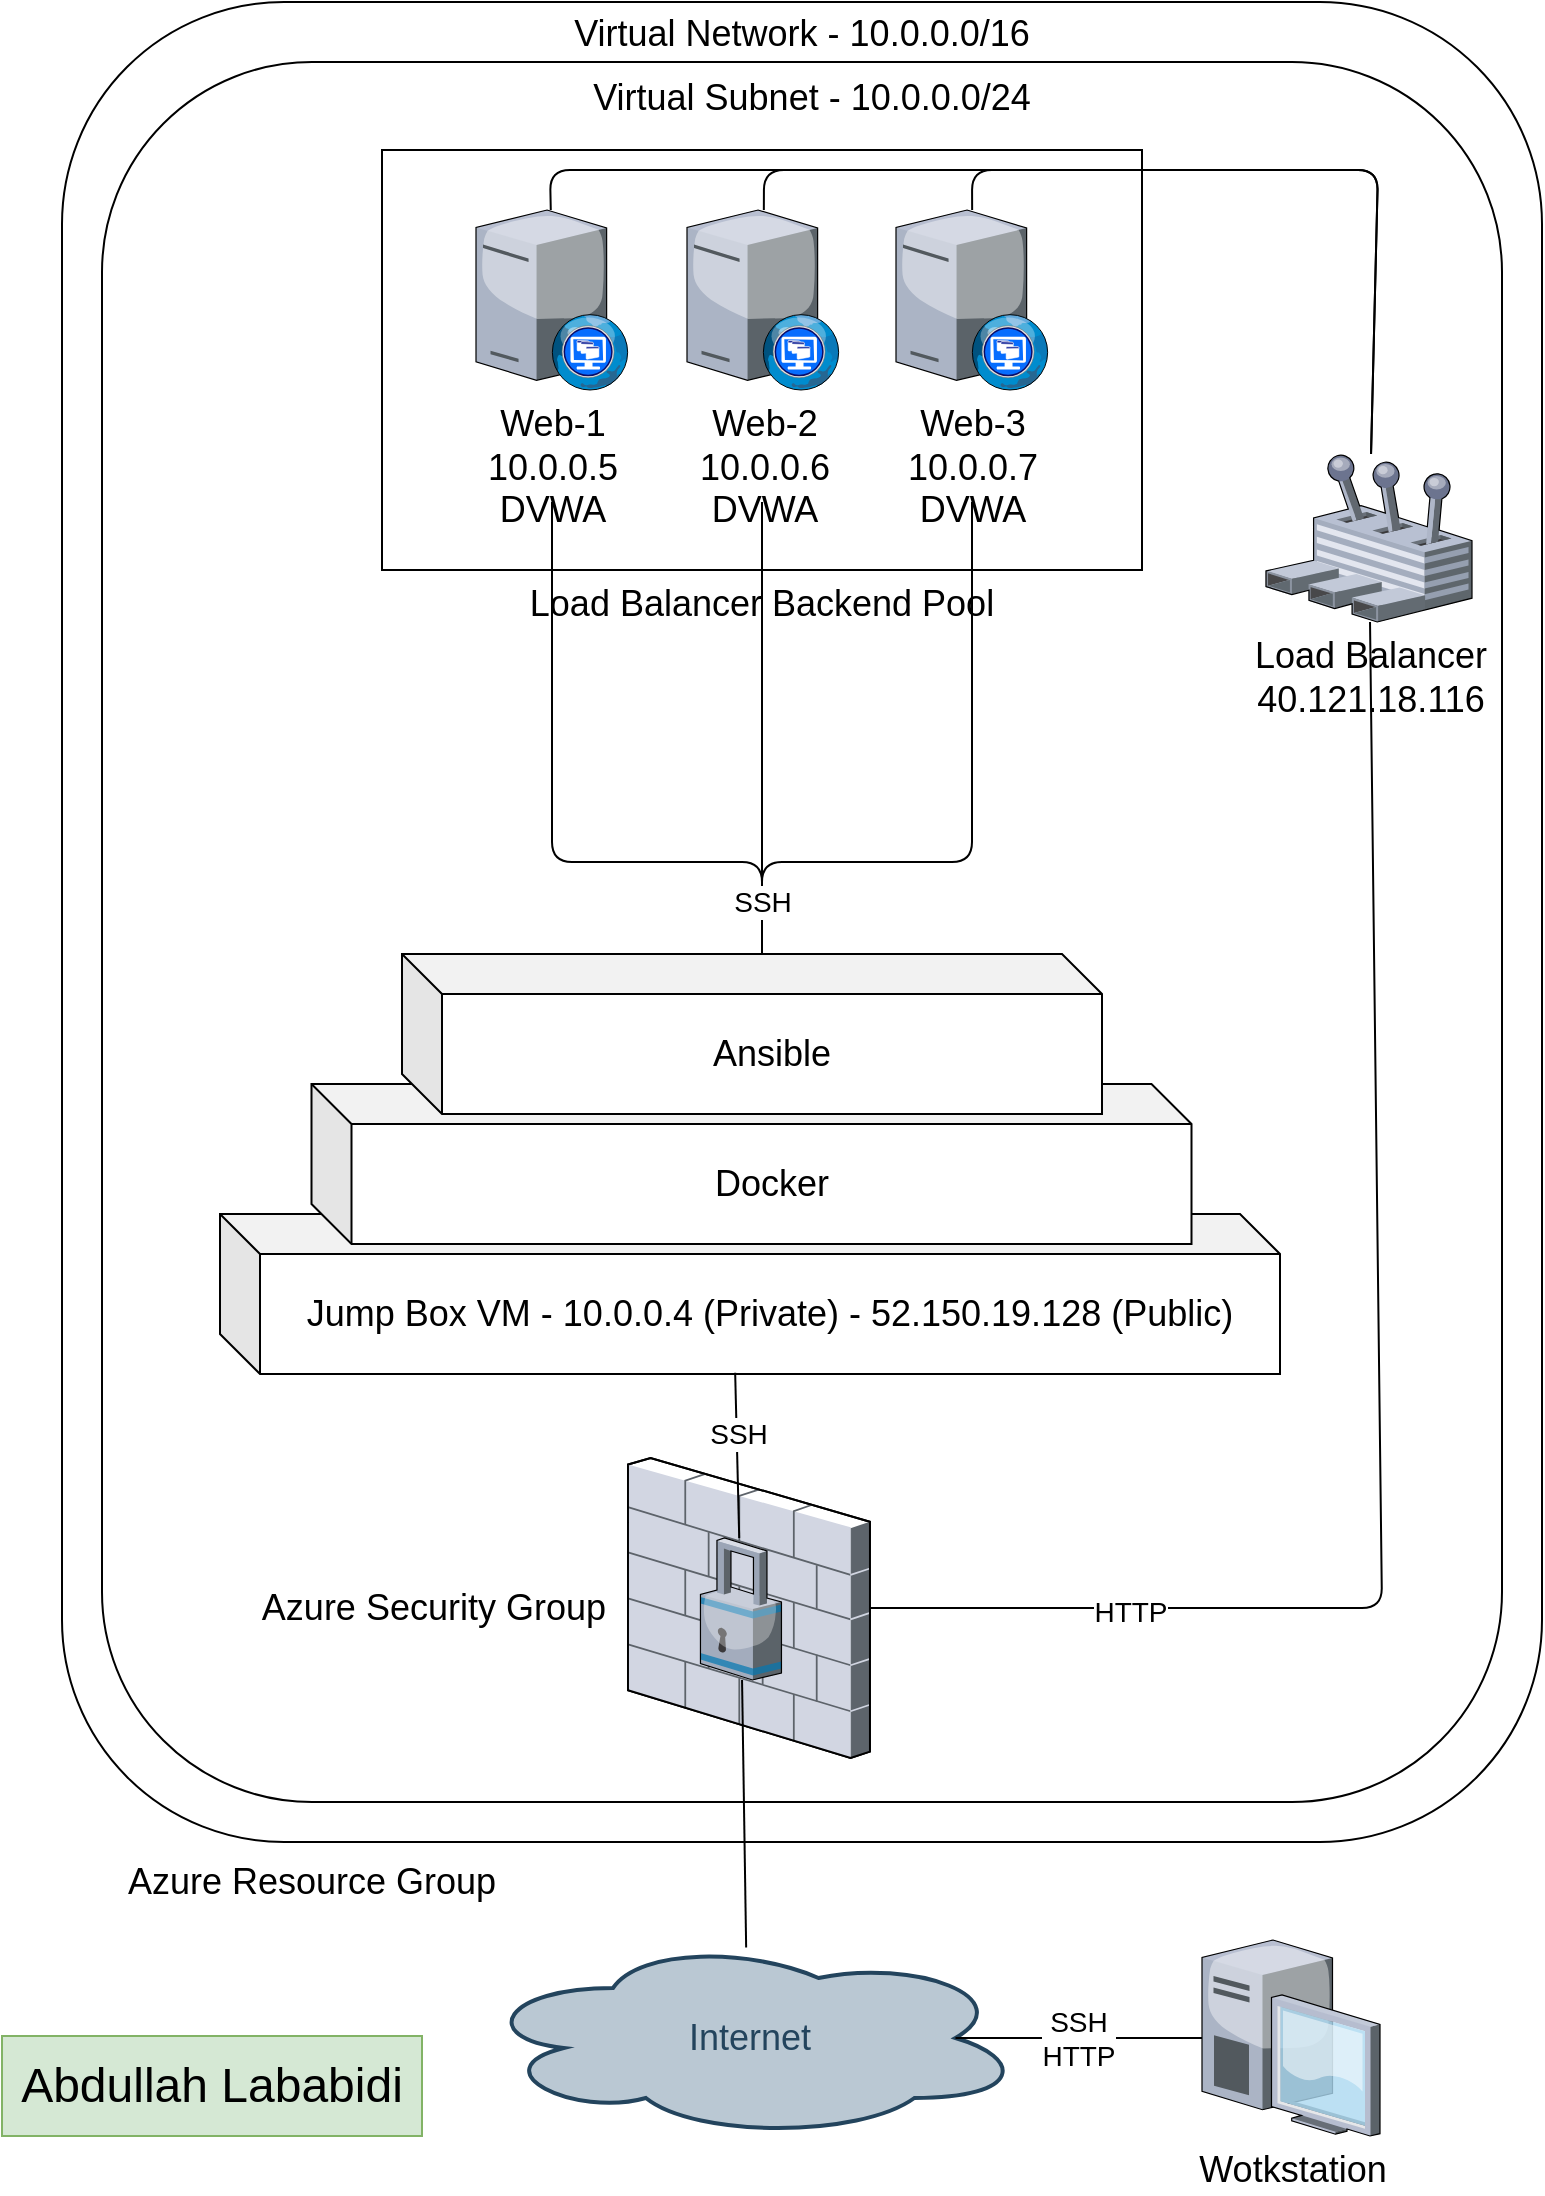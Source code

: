 <mxfile version="14.1.8" type="device" pages="2"><diagram id="a45cf8ec-cd66-6f27-3ac3-be6e809c9e4a" name="Page-1"><mxGraphModel dx="1422" dy="762" grid="1" gridSize="10" guides="1" tooltips="1" connect="1" arrows="1" fold="1" page="1" pageScale="0.7" pageWidth="827" pageHeight="1169" background="#ffffff" math="0" shadow="0"><root><mxCell id="0"/><mxCell id="1" parent="0"/><mxCell id="wYT4xIjctGfB_KptcyFq-41" value="" style="rounded=1;whiteSpace=wrap;html=1;align=left;" parent="1" vertex="1"><mxGeometry x="70" y="10" width="740" height="920" as="geometry"/></mxCell><mxCell id="m_OMRMsfCWq2Rre9jzVS-1" value="&lt;span style=&quot;font-size: 18px&quot;&gt;Virtual Network - 10.0.0.0/16&lt;/span&gt;" style="rounded=1;whiteSpace=wrap;html=1;labelPosition=center;verticalLabelPosition=top;align=center;verticalAlign=bottom;" parent="1" vertex="1"><mxGeometry x="90" y="40" width="700" height="870" as="geometry"/></mxCell><mxCell id="wYT4xIjctGfB_KptcyFq-28" value="&lt;font style=&quot;font-size: 18px&quot;&gt;Load Balancer Backend Pool&lt;/font&gt;" style="rounded=0;whiteSpace=wrap;html=1;labelPosition=center;verticalLabelPosition=bottom;align=center;verticalAlign=top;labelBackgroundColor=none;" parent="1" vertex="1"><mxGeometry x="230" y="84" width="380" height="210" as="geometry"/></mxCell><mxCell id="wYT4xIjctGfB_KptcyFq-1" value="Internet" style="ellipse;shape=cloud;whiteSpace=wrap;html=1;shadow=0;strokeColor=#23445D;fillColor=#BAC8D3;gradientColor=none;fontSize=18;fontColor=#23445D;fontStyle=0;gradientDirection=north;strokeWidth=2;" parent="1" vertex="1"><mxGeometry x="277" y="978" width="274" height="100" as="geometry"/></mxCell><mxCell id="wYT4xIjctGfB_KptcyFq-7" value="&lt;font style=&quot;font-size: 18px&quot;&gt;Wotkstation&lt;/font&gt;" style="verticalLabelPosition=bottom;aspect=fixed;html=1;verticalAlign=top;strokeColor=none;align=center;outlineConnect=0;shape=mxgraph.citrix.desktop;" parent="1" vertex="1"><mxGeometry x="640" y="979" width="89" height="98" as="geometry"/></mxCell><mxCell id="wYT4xIjctGfB_KptcyFq-10" value="&lt;font style=&quot;font-size: 18px&quot;&gt;Load Balancer&lt;br&gt;40.121.18.116&lt;/font&gt;" style="verticalLabelPosition=bottom;aspect=fixed;html=1;verticalAlign=top;strokeColor=none;align=center;outlineConnect=0;shape=mxgraph.citrix.user_control;labelPosition=center;" parent="1" vertex="1"><mxGeometry x="672" y="236" width="103" height="84" as="geometry"/></mxCell><mxCell id="wYT4xIjctGfB_KptcyFq-11" value="&lt;font style=&quot;font-size: 18px&quot;&gt;Web-1&lt;br&gt;10.0.0.5&lt;br&gt;DVWA&lt;br&gt;&lt;/font&gt;" style="verticalLabelPosition=bottom;aspect=fixed;html=1;verticalAlign=top;strokeColor=none;align=center;outlineConnect=0;shape=mxgraph.citrix.desktop_web;" parent="1" vertex="1"><mxGeometry x="277" y="114" width="76.5" height="90" as="geometry"/></mxCell><mxCell id="wYT4xIjctGfB_KptcyFq-12" value="&lt;font style=&quot;font-size: 18px&quot;&gt;Web-3&lt;br&gt;10.0.0.7&lt;br&gt;DVWA&lt;br&gt;&lt;/font&gt;" style="verticalLabelPosition=bottom;aspect=fixed;html=1;verticalAlign=top;strokeColor=none;align=center;outlineConnect=0;shape=mxgraph.citrix.desktop_web;" parent="1" vertex="1"><mxGeometry x="487" y="114" width="76.5" height="90" as="geometry"/></mxCell><mxCell id="wYT4xIjctGfB_KptcyFq-13" value="&lt;font style=&quot;font-size: 18px&quot;&gt;Web-2&lt;br&gt;10.0.0.6&lt;br&gt;DVWA&lt;br&gt;&lt;/font&gt;" style="verticalLabelPosition=bottom;aspect=fixed;html=1;verticalAlign=top;strokeColor=none;align=center;outlineConnect=0;shape=mxgraph.citrix.desktop_web;" parent="1" vertex="1"><mxGeometry x="382.5" y="114" width="76.5" height="90" as="geometry"/></mxCell><mxCell id="wYT4xIjctGfB_KptcyFq-23" value="" style="group;labelPosition=left;verticalLabelPosition=middle;align=right;verticalAlign=middle;horizontal=1;" parent="1" vertex="1" connectable="0"><mxGeometry x="353" y="738" width="120.97" height="150" as="geometry"/></mxCell><mxCell id="wYT4xIjctGfB_KptcyFq-6" value="&lt;font style=&quot;font-size: 18px&quot;&gt;Azure Security Group&amp;nbsp;&amp;nbsp;&lt;/font&gt;" style="verticalLabelPosition=middle;aspect=fixed;html=1;verticalAlign=middle;strokeColor=none;align=right;outlineConnect=0;shape=mxgraph.citrix.firewall;labelPosition=left;" parent="wYT4xIjctGfB_KptcyFq-23" vertex="1"><mxGeometry width="120.97" height="150" as="geometry"/></mxCell><mxCell id="wYT4xIjctGfB_KptcyFq-9" value="" style="verticalLabelPosition=bottom;aspect=fixed;html=1;verticalAlign=top;strokeColor=none;align=center;outlineConnect=0;shape=mxgraph.citrix.security;" parent="wYT4xIjctGfB_KptcyFq-23" vertex="1"><mxGeometry x="36.23" y="40" width="40.5" height="71" as="geometry"/></mxCell><mxCell id="wYT4xIjctGfB_KptcyFq-24" value="&lt;font style=&quot;font-size: 18px&quot;&gt;Jump Box VM - 10.0.0.4 (Private) - 52.150.19.128 (Public)&lt;/font&gt;" style="shape=cube;whiteSpace=wrap;html=1;boundedLbl=1;backgroundOutline=1;darkOpacity=0.05;darkOpacity2=0.1;" parent="1" vertex="1"><mxGeometry x="149" y="616" width="530" height="80" as="geometry"/></mxCell><mxCell id="wYT4xIjctGfB_KptcyFq-25" value="&lt;font style=&quot;font-size: 18px&quot;&gt;Docker&lt;/font&gt;" style="shape=cube;whiteSpace=wrap;html=1;boundedLbl=1;backgroundOutline=1;darkOpacity=0.05;darkOpacity2=0.1;" parent="1" vertex="1"><mxGeometry x="194.75" y="551" width="440" height="80" as="geometry"/></mxCell><mxCell id="wYT4xIjctGfB_KptcyFq-26" value="&lt;font style=&quot;font-size: 18px&quot;&gt;Ansible&lt;/font&gt;" style="shape=cube;whiteSpace=wrap;html=1;boundedLbl=1;backgroundOutline=1;darkOpacity=0.05;darkOpacity2=0.1;" parent="1" vertex="1"><mxGeometry x="240" y="486" width="350" height="80" as="geometry"/></mxCell><mxCell id="wYT4xIjctGfB_KptcyFq-30" value="&lt;font style=&quot;font-size: 14px&quot;&gt;SSH&lt;br&gt;HTTP&lt;/font&gt;" style="endArrow=none;html=1;exitX=0.875;exitY=0.5;exitDx=0;exitDy=0;exitPerimeter=0;" parent="1" source="wYT4xIjctGfB_KptcyFq-1" target="wYT4xIjctGfB_KptcyFq-7" edge="1"><mxGeometry width="50" height="50" relative="1" as="geometry"><mxPoint x="551" y="984" as="sourcePoint"/><mxPoint x="630" y="1054" as="targetPoint"/></mxGeometry></mxCell><mxCell id="wYT4xIjctGfB_KptcyFq-31" value="" style="endArrow=none;html=1;exitX=0.493;exitY=0.047;exitDx=0;exitDy=0;exitPerimeter=0;" parent="1" source="wYT4xIjctGfB_KptcyFq-1" target="wYT4xIjctGfB_KptcyFq-9" edge="1"><mxGeometry width="50" height="50" relative="1" as="geometry"><mxPoint x="620" y="924" as="sourcePoint"/><mxPoint x="670" y="874" as="targetPoint"/></mxGeometry></mxCell><mxCell id="wYT4xIjctGfB_KptcyFq-32" value="&lt;font style=&quot;font-size: 14px&quot;&gt;SSH&lt;/font&gt;" style="endArrow=none;html=1;entryX=0.486;entryY=0.992;entryDx=0;entryDy=0;entryPerimeter=0;align=center;labelPosition=center;verticalLabelPosition=top;verticalAlign=bottom;" parent="1" source="wYT4xIjctGfB_KptcyFq-9" target="wYT4xIjctGfB_KptcyFq-24" edge="1"><mxGeometry width="50" height="50" relative="1" as="geometry"><mxPoint x="660" y="844" as="sourcePoint"/><mxPoint x="414" y="746" as="targetPoint"/></mxGeometry></mxCell><mxCell id="wYT4xIjctGfB_KptcyFq-33" value="" style="endArrow=none;html=1;" parent="1" target="wYT4xIjctGfB_KptcyFq-13" edge="1"><mxGeometry width="50" height="50" relative="1" as="geometry"><mxPoint x="690" y="94" as="sourcePoint"/><mxPoint x="730" y="214" as="targetPoint"/><Array as="points"><mxPoint x="421" y="94"/></Array></mxGeometry></mxCell><mxCell id="wYT4xIjctGfB_KptcyFq-34" value="" style="endArrow=none;html=1;" parent="1" source="wYT4xIjctGfB_KptcyFq-10" target="wYT4xIjctGfB_KptcyFq-11" edge="1"><mxGeometry width="50" height="50" relative="1" as="geometry"><mxPoint x="690" y="274" as="sourcePoint"/><mxPoint x="740" y="224" as="targetPoint"/><Array as="points"><mxPoint x="728" y="94"/><mxPoint x="590" y="94"/><mxPoint x="500" y="94"/><mxPoint x="314" y="94"/></Array></mxGeometry></mxCell><mxCell id="wYT4xIjctGfB_KptcyFq-35" value="" style="endArrow=none;html=1;" parent="1" source="wYT4xIjctGfB_KptcyFq-10" target="wYT4xIjctGfB_KptcyFq-12" edge="1"><mxGeometry width="50" height="50" relative="1" as="geometry"><mxPoint x="700" y="284" as="sourcePoint"/><mxPoint x="750" y="234" as="targetPoint"/><Array as="points"><mxPoint x="728" y="94"/><mxPoint x="525" y="94"/></Array></mxGeometry></mxCell><mxCell id="wYT4xIjctGfB_KptcyFq-36" value="&lt;font style=&quot;font-size: 14px&quot;&gt;HTTP&lt;/font&gt;" style="endArrow=none;html=1;" parent="1" source="wYT4xIjctGfB_KptcyFq-6" target="wYT4xIjctGfB_KptcyFq-10" edge="1"><mxGeometry x="-0.653" y="-2" width="50" height="50" relative="1" as="geometry"><mxPoint x="415" y="534" as="sourcePoint"/><mxPoint x="750" y="374" as="targetPoint"/><Array as="points"><mxPoint x="730" y="813"/></Array><mxPoint as="offset"/></mxGeometry></mxCell><mxCell id="wYT4xIjctGfB_KptcyFq-37" value="" style="endArrow=none;html=1;align=center;" parent="1" edge="1"><mxGeometry width="50" height="50" relative="1" as="geometry"><mxPoint x="420" y="486" as="sourcePoint"/><mxPoint x="315" y="260" as="targetPoint"/><Array as="points"><mxPoint x="420" y="440"/><mxPoint x="315" y="440"/></Array></mxGeometry></mxCell><mxCell id="wYT4xIjctGfB_KptcyFq-38" value="" style="endArrow=none;html=1;align=center;" parent="1" edge="1"><mxGeometry width="50" height="50" relative="1" as="geometry"><mxPoint x="420" y="480" as="sourcePoint"/><mxPoint x="420" y="260" as="targetPoint"/></mxGeometry></mxCell><mxCell id="wYT4xIjctGfB_KptcyFq-39" value="&lt;font style=&quot;font-size: 14px&quot;&gt;SSH&lt;/font&gt;" style="endArrow=none;html=1;align=center;" parent="1" edge="1"><mxGeometry x="-0.843" width="50" height="50" relative="1" as="geometry"><mxPoint x="420" y="486" as="sourcePoint"/><mxPoint x="525" y="260" as="targetPoint"/><Array as="points"><mxPoint x="420" y="440"/><mxPoint x="525" y="440"/></Array><mxPoint as="offset"/></mxGeometry></mxCell><mxCell id="wYT4xIjctGfB_KptcyFq-40" value="&lt;span style=&quot;font-size: 18px&quot;&gt;Virtual Subnet - 10.0.0.0/24&lt;/span&gt;" style="text;html=1;strokeColor=none;fillColor=none;align=center;verticalAlign=middle;whiteSpace=wrap;rounded=0;" parent="1" vertex="1"><mxGeometry x="320" y="48" width="250" height="20" as="geometry"/></mxCell><mxCell id="wYT4xIjctGfB_KptcyFq-42" value="&lt;font style=&quot;font-size: 24px&quot;&gt;Abdullah Lababidi&lt;/font&gt;" style="text;html=1;strokeColor=#82b366;fillColor=#d5e8d4;align=center;verticalAlign=middle;whiteSpace=wrap;rounded=0;labelBackgroundColor=none;" parent="1" vertex="1"><mxGeometry x="40" y="1027" width="210" height="50" as="geometry"/></mxCell><mxCell id="m_OMRMsfCWq2Rre9jzVS-2" value="&lt;span style=&quot;font-size: 18px&quot;&gt;Azure Resource Group&lt;/span&gt;" style="text;html=1;strokeColor=none;fillColor=none;align=center;verticalAlign=middle;whiteSpace=wrap;rounded=0;" parent="1" vertex="1"><mxGeometry x="70" y="940" width="250" height="20" as="geometry"/></mxCell></root></mxGraphModel></diagram><diagram name="Copy of Page-1" id="GggfNwXXdSmHcbZbKxyW"><mxGraphModel dx="1662" dy="705" grid="1" gridSize="10" guides="1" tooltips="1" connect="1" arrows="1" fold="1" page="1" pageScale="1" pageWidth="827" pageHeight="1169" background="#ffffff" math="0" shadow="0"><root><mxCell id="SS-Qcy7jdtUXOf7NtVji-0"/><mxCell id="SS-Qcy7jdtUXOf7NtVji-1" parent="SS-Qcy7jdtUXOf7NtVji-0"/><mxCell id="SS-Qcy7jdtUXOf7NtVji-2" value="Maintenance" style="rounded=1;whiteSpace=wrap;html=1;shadow=0;strokeColor=none;fillColor=#BAC8D3;gradientColor=none;fontSize=18;fontColor=#AE4132;verticalAlign=bottom;fontStyle=0;opacity=40;strokeWidth=3;" vertex="1" parent="SS-Qcy7jdtUXOf7NtVji-1"><mxGeometry x="1480" y="310" width="150" height="440" as="geometry"/></mxCell><mxCell id="SS-Qcy7jdtUXOf7NtVji-3" value="" style="rounded=1;whiteSpace=wrap;html=1;shadow=0;strokeColor=none;fillColor=#BAC8D3;gradientColor=none;fontSize=18;fontColor=#F08705;opacity=40;fontStyle=0;strokeWidth=3;" vertex="1" parent="SS-Qcy7jdtUXOf7NtVji-1"><mxGeometry x="215" y="70" width="1215" height="701" as="geometry"/></mxCell><mxCell id="SS-Qcy7jdtUXOf7NtVji-4" value="&lt;span&gt;Section 1&lt;/span&gt;" style="rounded=1;whiteSpace=wrap;html=1;shadow=0;strokeColor=none;fillColor=#BAC8D3;gradientColor=none;fontSize=18;fontColor=#AE4132;verticalAlign=top;opacity=70;fontStyle=0;strokeWidth=3;" vertex="1" parent="SS-Qcy7jdtUXOf7NtVji-1"><mxGeometry x="490" y="79" width="300" height="103" as="geometry"/></mxCell><mxCell id="SS-Qcy7jdtUXOf7NtVji-5" value="&lt;span style=&quot;line-height: 17.182px&quot;&gt;Section 3&lt;/span&gt;" style="rounded=1;whiteSpace=wrap;html=1;shadow=0;strokeColor=none;fillColor=#BAC8D3;gradientColor=none;fontSize=18;fontColor=#AE4132;verticalAlign=top;fontStyle=0;opacity=70;strokeWidth=3;" vertex="1" parent="SS-Qcy7jdtUXOf7NtVji-1"><mxGeometry x="485" y="269" width="300" height="105" as="geometry"/></mxCell><mxCell id="SS-Qcy7jdtUXOf7NtVji-6" value="&lt;span style=&quot;line-height: 17.182px&quot;&gt;Section 5&lt;/span&gt;" style="rounded=1;whiteSpace=wrap;html=1;shadow=0;strokeColor=none;fillColor=#BAC8D3;gradientColor=none;fontSize=18;fontColor=#AE4132;verticalAlign=top;fontStyle=0;opacity=70;strokeWidth=3;" vertex="1" parent="SS-Qcy7jdtUXOf7NtVji-1"><mxGeometry x="315" y="449" width="295" height="115" as="geometry"/></mxCell><mxCell id="SS-Qcy7jdtUXOf7NtVji-7" value="Server Farm" style="rounded=1;whiteSpace=wrap;html=1;shadow=0;strokeColor=none;fillColor=#BAC8D3;gradientColor=none;fontSize=18;fontColor=#AE4132;verticalAlign=top;fontStyle=0;opacity=70;strokeWidth=3;" vertex="1" parent="SS-Qcy7jdtUXOf7NtVji-1"><mxGeometry x="630" y="439" width="270" height="120" as="geometry"/></mxCell><mxCell id="SS-Qcy7jdtUXOf7NtVji-8" value="Service Processing" style="rounded=1;whiteSpace=wrap;html=1;shadow=0;strokeColor=none;fillColor=#BAC8D3;gradientColor=none;fontSize=18;fontColor=#AE4132;verticalAlign=top;fontStyle=0;opacity=70;strokeWidth=3;" vertex="1" parent="SS-Qcy7jdtUXOf7NtVji-1"><mxGeometry x="920" y="439" width="280" height="130" as="geometry"/></mxCell><mxCell id="SS-Qcy7jdtUXOf7NtVji-9" value="&lt;span style=&quot;line-height: 17.182px&quot;&gt;Section 4&lt;/span&gt;&lt;br&gt;" style="rounded=1;whiteSpace=wrap;html=1;shadow=0;strokeColor=none;fillColor=#BAC8D3;gradientColor=none;fontSize=18;fontColor=#AE4132;verticalAlign=top;opacity=70;fontStyle=0;strokeWidth=3;" vertex="1" parent="SS-Qcy7jdtUXOf7NtVji-1"><mxGeometry x="900" y="269" width="300" height="105" as="geometry"/></mxCell><mxCell id="SS-Qcy7jdtUXOf7NtVji-10" value="&lt;span style=&quot;line-height: 17.182px&quot;&gt;Section 2&lt;/span&gt;&lt;br&gt;" style="rounded=1;whiteSpace=wrap;html=1;shadow=0;strokeColor=none;fillColor=#BAC8D3;gradientColor=none;fontSize=18;fontColor=#AE4132;verticalAlign=top;opacity=70;fontStyle=0;strokeWidth=3;" vertex="1" parent="SS-Qcy7jdtUXOf7NtVji-1"><mxGeometry x="900" y="79" width="300" height="108" as="geometry"/></mxCell><mxCell id="SS-Qcy7jdtUXOf7NtVji-11" value="Branch 4&lt;span style=&quot;line-height: 17.182px&quot;&gt;&amp;nbsp;(overseas)&lt;/span&gt;" style="rounded=1;whiteSpace=wrap;html=1;shadow=0;strokeColor=none;fillColor=#BAC8D3;gradientColor=none;fontSize=18;fontColor=#AE4132;fontStyle=0;verticalAlign=bottom;opacity=40;strokeWidth=3;" vertex="1" parent="SS-Qcy7jdtUXOf7NtVji-1"><mxGeometry x="1081" y="971" width="459" height="179" as="geometry"/></mxCell><mxCell id="SS-Qcy7jdtUXOf7NtVji-12" value="Branch 3 (overseas)" style="rounded=1;whiteSpace=wrap;html=1;shadow=0;strokeColor=none;fillColor=#BAC8D3;gradientColor=none;fontSize=18;fontColor=#AE4132;verticalAlign=bottom;fontStyle=0;opacity=40;strokeWidth=3;" vertex="1" parent="SS-Qcy7jdtUXOf7NtVji-1"><mxGeometry x="1172" y="780" width="457" height="180" as="geometry"/></mxCell><mxCell id="SS-Qcy7jdtUXOf7NtVji-13" value="Contractors" style="rounded=1;whiteSpace=wrap;html=1;shadow=0;strokeColor=none;fillColor=#BAC8D3;gradientColor=none;fontSize=18;fontColor=#AE4132;verticalAlign=bottom;fontStyle=0;opacity=40;strokeWidth=3;" vertex="1" parent="SS-Qcy7jdtUXOf7NtVji-1"><mxGeometry x="770" y="913" width="294" height="207" as="geometry"/></mxCell><mxCell id="SS-Qcy7jdtUXOf7NtVji-14" value="Branch 2" style="rounded=1;whiteSpace=wrap;html=1;shadow=0;strokeColor=none;fillColor=#BAC8D3;gradientColor=none;fontSize=18;fontColor=#AE4132;fontStyle=0;verticalAlign=bottom;opacity=40;strokeWidth=3;" vertex="1" parent="SS-Qcy7jdtUXOf7NtVji-1"><mxGeometry x="337" y="993" width="420" height="157" as="geometry"/></mxCell><mxCell id="SS-Qcy7jdtUXOf7NtVji-15" value="Branch 1" style="rounded=1;whiteSpace=wrap;html=1;shadow=0;strokeColor=none;fillColor=#BAC8D3;gradientColor=none;fontSize=18;fontColor=#AE4132;verticalAlign=bottom;fontStyle=0;opacity=40;strokeWidth=3;" vertex="1" parent="SS-Qcy7jdtUXOf7NtVji-1"><mxGeometry x="243" y="809" width="440" height="171" as="geometry"/></mxCell><mxCell id="SS-Qcy7jdtUXOf7NtVji-16" value="Consumers" style="rounded=1;whiteSpace=wrap;html=1;shadow=0;strokeColor=none;fillColor=#BAC8D3;gradientColor=none;fontSize=18;fontColor=#AE4132;verticalAlign=bottom;fontStyle=0;opacity=40;strokeWidth=3;" vertex="1" parent="SS-Qcy7jdtUXOf7NtVji-1"><mxGeometry x="22" y="488" width="115" height="542" as="geometry"/></mxCell><mxCell id="SS-Qcy7jdtUXOf7NtVji-17" value="Cloud 3" style="ellipse;shape=cloud;whiteSpace=wrap;html=1;shadow=0;strokeColor=#23445D;fillColor=#BAC8D3;gradientColor=none;fontSize=18;fontColor=#23445D;gradientDirection=north;fontStyle=0;strokeWidth=2;" vertex="1" parent="SS-Qcy7jdtUXOf7NtVji-1"><mxGeometry x="1480" y="118" width="120" height="80" as="geometry"/></mxCell><mxCell id="SS-Qcy7jdtUXOf7NtVji-18" value="Cloud 4" style="ellipse;shape=cloud;whiteSpace=wrap;html=1;shadow=0;strokeColor=#23445D;fillColor=#BAC8D3;gradientColor=none;fontSize=18;fontColor=#23445D;gradientDirection=north;fontStyle=0;strokeWidth=2;" vertex="1" parent="SS-Qcy7jdtUXOf7NtVji-1"><mxGeometry x="1480" y="220" width="120" height="80" as="geometry"/></mxCell><mxCell id="SS-Qcy7jdtUXOf7NtVji-19" value="Internet" style="ellipse;shape=cloud;whiteSpace=wrap;html=1;shadow=0;strokeColor=#23445D;fillColor=#BAC8D3;gradientColor=none;fontSize=18;fontColor=#23445D;gradientDirection=north;fontStyle=0;strokeWidth=2;" vertex="1" parent="SS-Qcy7jdtUXOf7NtVji-1"><mxGeometry x="970" y="790" width="120" height="80" as="geometry"/></mxCell><mxCell id="SS-Qcy7jdtUXOf7NtVji-20" value="" style="strokeWidth=2;strokeColor=#666666;dashed=0;align=center;html=1;fontSize=8;shape=mxgraph.eip.messageChannel;shadow=0;fillColor=#FFFFFF;gradientColor=none;fontColor=#F08705;fontStyle=0" vertex="1" parent="SS-Qcy7jdtUXOf7NtVji-1"><mxGeometry x="360" y="230" width="440" height="20" as="geometry"/></mxCell><mxCell id="SS-Qcy7jdtUXOf7NtVji-21" value="" style="edgeStyle=elbowEdgeStyle;strokeWidth=2;rounded=0;endArrow=none;startArrow=none;startSize=10;endSize=10;dashed=0;html=1;strokeColor=#23445D;fontSize=18;fontColor=#F08705;startFill=0;endFill=0;fontStyle=0" edge="1" parent="SS-Qcy7jdtUXOf7NtVji-1" source="SS-Qcy7jdtUXOf7NtVji-24" target="SS-Qcy7jdtUXOf7NtVji-20"><mxGeometry relative="1" as="geometry"><mxPoint x="540" y="170" as="sourcePoint"/><mxPoint x="540" y="230" as="targetPoint"/></mxGeometry></mxCell><mxCell id="SS-Qcy7jdtUXOf7NtVji-22" value="" style="image;html=1;image=img/lib/clip_art/computers/Monitor_Tower_128x128.png;shadow=0;strokeColor=#000000;fillColor=#FFFFFF;gradientColor=none;fontSize=18;fontColor=#F08705;fontStyle=0" vertex="1" parent="SS-Qcy7jdtUXOf7NtVji-1"><mxGeometry x="385" y="97" width="80" height="80" as="geometry"/></mxCell><mxCell id="SS-Qcy7jdtUXOf7NtVji-23" value="" style="image;html=1;image=img/lib/clip_art/networking/Bridge_128x128.png;shadow=0;strokeColor=#000000;fillColor=#FFFFFF;gradientColor=none;fontSize=18;fontColor=#F08705;fontStyle=0" vertex="1" parent="SS-Qcy7jdtUXOf7NtVji-1"><mxGeometry x="270" y="97" width="80" height="80" as="geometry"/></mxCell><mxCell id="SS-Qcy7jdtUXOf7NtVji-24" value="" style="image;html=1;image=img/lib/clip_art/computers/Netbook_128x128.png;shadow=0;strokeColor=#000000;fillColor=#FFFFFF;gradientColor=none;fontSize=18;fontColor=#F08705;fontStyle=0" vertex="1" parent="SS-Qcy7jdtUXOf7NtVji-1"><mxGeometry x="500" y="97" width="80" height="80" as="geometry"/></mxCell><mxCell id="SS-Qcy7jdtUXOf7NtVji-25" value="" style="image;html=1;image=img/lib/clip_art/computers/Netbook_128x128.png;shadow=0;strokeColor=#000000;fillColor=#FFFFFF;gradientColor=none;fontSize=18;fontColor=#F08705;fontStyle=0" vertex="1" parent="SS-Qcy7jdtUXOf7NtVji-1"><mxGeometry x="590" y="97" width="80" height="80" as="geometry"/></mxCell><mxCell id="SS-Qcy7jdtUXOf7NtVji-26" value="" style="image;html=1;image=img/lib/clip_art/computers/Netbook_128x128.png;shadow=0;strokeColor=#000000;fillColor=#FFFFFF;gradientColor=none;fontSize=18;fontColor=#F08705;fontStyle=0" vertex="1" parent="SS-Qcy7jdtUXOf7NtVji-1"><mxGeometry x="690" y="97" width="80" height="80" as="geometry"/></mxCell><mxCell id="SS-Qcy7jdtUXOf7NtVji-27" value="" style="image;html=1;image=img/lib/clip_art/computers/Netbook_128x128.png;shadow=0;strokeColor=#000000;fillColor=#FFFFFF;gradientColor=none;fontSize=18;fontColor=#F08705;fontStyle=0" vertex="1" parent="SS-Qcy7jdtUXOf7NtVji-1"><mxGeometry x="920" y="97" width="80" height="80" as="geometry"/></mxCell><mxCell id="SS-Qcy7jdtUXOf7NtVji-28" value="" style="image;html=1;image=img/lib/clip_art/computers/Netbook_128x128.png;shadow=0;strokeColor=#000000;fillColor=#FFFFFF;gradientColor=none;fontSize=18;fontColor=#F08705;fontStyle=0" vertex="1" parent="SS-Qcy7jdtUXOf7NtVji-1"><mxGeometry x="1010" y="97" width="80" height="80" as="geometry"/></mxCell><mxCell id="SS-Qcy7jdtUXOf7NtVji-29" value="" style="image;html=1;image=img/lib/clip_art/computers/Netbook_128x128.png;shadow=0;strokeColor=#000000;fillColor=#FFFFFF;gradientColor=none;fontSize=18;fontColor=#F08705;fontStyle=0" vertex="1" parent="SS-Qcy7jdtUXOf7NtVji-1"><mxGeometry x="1110" y="100" width="77" height="77" as="geometry"/></mxCell><mxCell id="SS-Qcy7jdtUXOf7NtVji-30" value="" style="image;html=1;image=img/lib/clip_art/computers/Netbook_128x128.png;shadow=0;strokeColor=#000000;fillColor=#FFFFFF;gradientColor=none;fontSize=18;fontColor=#F08705;fontStyle=0" vertex="1" parent="SS-Qcy7jdtUXOf7NtVji-1"><mxGeometry x="500" y="289" width="80" height="80" as="geometry"/></mxCell><mxCell id="SS-Qcy7jdtUXOf7NtVji-31" value="" style="image;html=1;image=img/lib/clip_art/computers/Netbook_128x128.png;shadow=0;strokeColor=#000000;fillColor=#FFFFFF;gradientColor=none;fontSize=18;fontColor=#F08705;fontStyle=0" vertex="1" parent="SS-Qcy7jdtUXOf7NtVji-1"><mxGeometry x="590" y="289" width="80" height="80" as="geometry"/></mxCell><mxCell id="SS-Qcy7jdtUXOf7NtVji-32" value="" style="image;html=1;image=img/lib/clip_art/computers/Netbook_128x128.png;shadow=0;strokeColor=#000000;fillColor=#FFFFFF;gradientColor=none;fontSize=18;fontColor=#AE4132;fontStyle=0" vertex="1" parent="SS-Qcy7jdtUXOf7NtVji-1"><mxGeometry x="690" y="289" width="80" height="80" as="geometry"/></mxCell><mxCell id="SS-Qcy7jdtUXOf7NtVji-33" value="" style="image;html=1;image=img/lib/clip_art/computers/Netbook_128x128.png;shadow=0;strokeColor=#000000;fillColor=#FFFFFF;gradientColor=none;fontSize=18;fontColor=#F08705;fontStyle=0" vertex="1" parent="SS-Qcy7jdtUXOf7NtVji-1"><mxGeometry x="920" y="289" width="80" height="80" as="geometry"/></mxCell><mxCell id="SS-Qcy7jdtUXOf7NtVji-34" value="" style="image;html=1;image=img/lib/clip_art/computers/Netbook_128x128.png;shadow=0;strokeColor=#000000;fillColor=#FFFFFF;gradientColor=none;fontSize=18;fontColor=#F08705;fontStyle=0" vertex="1" parent="SS-Qcy7jdtUXOf7NtVji-1"><mxGeometry x="1010" y="289" width="80" height="80" as="geometry"/></mxCell><mxCell id="SS-Qcy7jdtUXOf7NtVji-35" value="" style="image;html=1;image=img/lib/clip_art/computers/Netbook_128x128.png;shadow=0;strokeColor=#000000;fillColor=#FFFFFF;gradientColor=none;fontSize=18;fontColor=#F08705;fontStyle=0" vertex="1" parent="SS-Qcy7jdtUXOf7NtVji-1"><mxGeometry x="1110" y="289" width="80" height="80" as="geometry"/></mxCell><mxCell id="SS-Qcy7jdtUXOf7NtVji-36" value="" style="image;html=1;image=img/lib/clip_art/computers/Netbook_128x128.png;shadow=0;strokeColor=#000000;fillColor=#FFFFFF;gradientColor=none;fontSize=18;fontColor=#F08705;fontStyle=0" vertex="1" parent="SS-Qcy7jdtUXOf7NtVji-1"><mxGeometry x="330" y="474" width="80" height="80" as="geometry"/></mxCell><mxCell id="SS-Qcy7jdtUXOf7NtVji-37" value="" style="image;html=1;image=img/lib/clip_art/computers/Netbook_128x128.png;shadow=0;strokeColor=#000000;fillColor=#FFFFFF;gradientColor=none;fontSize=18;fontColor=#F08705;fontStyle=0" vertex="1" parent="SS-Qcy7jdtUXOf7NtVji-1"><mxGeometry x="420" y="474" width="80" height="80" as="geometry"/></mxCell><mxCell id="SS-Qcy7jdtUXOf7NtVji-38" value="" style="image;html=1;image=img/lib/clip_art/computers/Netbook_128x128.png;shadow=0;strokeColor=#000000;fillColor=#FFFFFF;gradientColor=none;fontSize=18;fontColor=#F08705;fontStyle=0" vertex="1" parent="SS-Qcy7jdtUXOf7NtVji-1"><mxGeometry x="520" y="474" width="80" height="80" as="geometry"/></mxCell><mxCell id="SS-Qcy7jdtUXOf7NtVji-39" value="" style="image;html=1;image=img/lib/clip_art/computers/Server_Rack_128x128.png;shadow=0;strokeColor=#000000;fillColor=#FFFFFF;gradientColor=none;fontSize=18;fontColor=#F08705;fontStyle=0" vertex="1" parent="SS-Qcy7jdtUXOf7NtVji-1"><mxGeometry x="630" y="474" width="80" height="80" as="geometry"/></mxCell><mxCell id="SS-Qcy7jdtUXOf7NtVji-40" value="" style="image;html=1;image=img/lib/clip_art/computers/Server_Rack_128x128.png;shadow=0;strokeColor=#000000;fillColor=#FFFFFF;gradientColor=none;fontSize=18;fontColor=#F08705;fontStyle=0" vertex="1" parent="SS-Qcy7jdtUXOf7NtVji-1"><mxGeometry x="720" y="474" width="80" height="80" as="geometry"/></mxCell><mxCell id="SS-Qcy7jdtUXOf7NtVji-41" value="" style="image;html=1;image=img/lib/clip_art/computers/Server_Rack_128x128.png;shadow=0;strokeColor=#000000;fillColor=#FFFFFF;gradientColor=none;fontSize=18;fontColor=#F08705;fontStyle=0" vertex="1" parent="SS-Qcy7jdtUXOf7NtVji-1"><mxGeometry x="810" y="474" width="80" height="80" as="geometry"/></mxCell><mxCell id="SS-Qcy7jdtUXOf7NtVji-42" value="" style="image;html=1;image=img/lib/clip_art/computers/Server_Tower_128x128.png;shadow=0;strokeColor=#000000;fillColor=#FFFFFF;gradientColor=none;fontSize=18;fontColor=#F08705;fontStyle=0" vertex="1" parent="SS-Qcy7jdtUXOf7NtVji-1"><mxGeometry x="925" y="484" width="80" height="80" as="geometry"/></mxCell><mxCell id="SS-Qcy7jdtUXOf7NtVji-43" value="" style="image;html=1;image=img/lib/clip_art/computers/Server_Tower_128x128.png;shadow=0;strokeColor=#000000;fillColor=#FFFFFF;gradientColor=none;fontSize=18;fontColor=#F08705;fontStyle=0" vertex="1" parent="SS-Qcy7jdtUXOf7NtVji-1"><mxGeometry x="1025" y="484" width="80" height="80" as="geometry"/></mxCell><mxCell id="SS-Qcy7jdtUXOf7NtVji-44" value="" style="image;html=1;image=img/lib/clip_art/computers/Server_Tower_128x128.png;shadow=0;strokeColor=#000000;fillColor=#FFFFFF;gradientColor=none;fontSize=18;fontColor=#F08705;fontStyle=0" vertex="1" parent="SS-Qcy7jdtUXOf7NtVji-1"><mxGeometry x="1115" y="484" width="80" height="80" as="geometry"/></mxCell><mxCell id="SS-Qcy7jdtUXOf7NtVji-45" value="" style="strokeWidth=2;strokeColor=#666666;dashed=0;align=center;html=1;fontSize=8;shape=mxgraph.eip.messageChannel;shadow=0;fillColor=#FFFFFF;gradientColor=none;fontColor=#F08705;fontStyle=0" vertex="1" parent="SS-Qcy7jdtUXOf7NtVji-1"><mxGeometry x="918" y="229" width="422" height="20" as="geometry"/></mxCell><mxCell id="SS-Qcy7jdtUXOf7NtVji-46" value="" style="strokeWidth=2;strokeColor=#666666;dashed=0;align=center;html=1;fontSize=8;shape=mxgraph.eip.messageChannel;shadow=0;fillColor=#FFFFFF;gradientColor=none;fontColor=#F08705;fontStyle=0" vertex="1" parent="SS-Qcy7jdtUXOf7NtVji-1"><mxGeometry x="350" y="399" width="440" height="20" as="geometry"/></mxCell><mxCell id="SS-Qcy7jdtUXOf7NtVji-47" value="" style="strokeWidth=2;strokeColor=#666666;dashed=0;align=center;html=1;fontSize=8;shape=mxgraph.eip.messageChannel;shadow=0;fillColor=#FFFFFF;gradientColor=none;fontColor=#F08705;fontStyle=0" vertex="1" parent="SS-Qcy7jdtUXOf7NtVji-1"><mxGeometry x="918" y="399" width="412" height="20" as="geometry"/></mxCell><mxCell id="SS-Qcy7jdtUXOf7NtVji-48" value="" style="strokeWidth=2;strokeColor=#666666;dashed=0;align=center;html=1;fontSize=8;shape=mxgraph.eip.messageChannel;shadow=0;fillColor=#FFFFFF;gradientColor=none;fontColor=#F08705;fontStyle=0" vertex="1" parent="SS-Qcy7jdtUXOf7NtVji-1"><mxGeometry x="230" y="594" width="1090" height="20" as="geometry"/></mxCell><mxCell id="SS-Qcy7jdtUXOf7NtVji-49" value="Cloud 1" style="ellipse;shape=cloud;whiteSpace=wrap;html=1;shadow=0;strokeColor=#23445D;fillColor=#BAC8D3;gradientColor=none;fontSize=18;fontColor=#23445D;fontStyle=0;gradientDirection=north;strokeWidth=2;" vertex="1" parent="SS-Qcy7jdtUXOf7NtVji-1"><mxGeometry x="50" y="97" width="120" height="80" as="geometry"/></mxCell><mxCell id="SS-Qcy7jdtUXOf7NtVji-50" value="Cloud 2" style="ellipse;shape=cloud;whiteSpace=wrap;html=1;shadow=0;strokeColor=#23445D;fillColor=#BAC8D3;gradientColor=none;fontSize=18;fontColor=#23445D;fontStyle=0;gradientDirection=north;strokeWidth=2;" vertex="1" parent="SS-Qcy7jdtUXOf7NtVji-1"><mxGeometry x="50" y="359" width="120" height="80" as="geometry"/></mxCell><mxCell id="SS-Qcy7jdtUXOf7NtVji-51" value="" style="image;html=1;image=img/lib/clip_art/networking/Router_128x128.png;shadow=0;strokeColor=#000000;fillColor=#FFFFFF;gradientColor=none;fontSize=18;fontColor=#F08705;fontStyle=0" vertex="1" parent="SS-Qcy7jdtUXOf7NtVji-1"><mxGeometry x="1240" y="117" width="80" height="80" as="geometry"/></mxCell><mxCell id="SS-Qcy7jdtUXOf7NtVji-52" value="" style="image;html=1;image=img/lib/clip_art/networking/Router_128x128.png;shadow=0;strokeColor=#000000;fillColor=#FFFFFF;gradientColor=none;fontSize=18;fontColor=#F08705;fontStyle=0" vertex="1" parent="SS-Qcy7jdtUXOf7NtVji-1"><mxGeometry x="1250" y="281" width="80" height="80" as="geometry"/></mxCell><mxCell id="SS-Qcy7jdtUXOf7NtVji-53" value="" style="image;html=1;image=img/lib/clip_art/networking/Router_128x128.png;shadow=0;strokeColor=#000000;fillColor=#FFFFFF;gradientColor=none;fontSize=18;fontColor=#F08705;fontStyle=0" vertex="1" parent="SS-Qcy7jdtUXOf7NtVji-1"><mxGeometry x="660" y="679" width="80" height="80" as="geometry"/></mxCell><mxCell id="SS-Qcy7jdtUXOf7NtVji-54" value="" style="image;html=1;image=img/lib/clip_art/computers/Monitor_Tower_128x128.png;shadow=0;strokeColor=#000000;fillColor=#FFFFFF;gradientColor=none;fontSize=18;fontColor=#F08705;fontStyle=0" vertex="1" parent="SS-Qcy7jdtUXOf7NtVji-1"><mxGeometry x="1230" y="484" width="80" height="80" as="geometry"/></mxCell><mxCell id="SS-Qcy7jdtUXOf7NtVji-55" value="" style="image;html=1;image=img/lib/clip_art/networking/Wireless_Router_128x128.png;shadow=0;strokeColor=#000000;fillColor=#FFFFFF;gradientColor=none;fontSize=18;fontColor=#F08705;fontStyle=0" vertex="1" parent="SS-Qcy7jdtUXOf7NtVji-1"><mxGeometry x="400" y="679" width="80" height="80" as="geometry"/></mxCell><mxCell id="SS-Qcy7jdtUXOf7NtVji-56" value="" style="image;html=1;image=img/lib/clip_art/networking/Wireless_Router_128x128.png;shadow=0;strokeColor=#000000;fillColor=#FFFFFF;gradientColor=none;fontSize=18;fontColor=#F08705;fontStyle=0" vertex="1" parent="SS-Qcy7jdtUXOf7NtVji-1"><mxGeometry x="1340" y="484" width="80" height="80" as="geometry"/></mxCell><mxCell id="SS-Qcy7jdtUXOf7NtVji-57" value="" style="image;html=1;image=img/lib/clip_art/networking/Wireless_Router_128x128.png;shadow=0;strokeColor=#000000;fillColor=#FFFFFF;gradientColor=none;fontSize=18;fontColor=#F08705;fontStyle=0" vertex="1" parent="SS-Qcy7jdtUXOf7NtVji-1"><mxGeometry x="573" y="815" width="80" height="80" as="geometry"/></mxCell><mxCell id="SS-Qcy7jdtUXOf7NtVji-58" style="edgeStyle=orthogonalEdgeStyle;rounded=0;html=1;fontSize=18;fontColor=#F08705;endArrow=none;endFill=0;strokeColor=#23445D;strokeWidth=2;curved=1;fontStyle=0" edge="1" parent="SS-Qcy7jdtUXOf7NtVji-1" source="SS-Qcy7jdtUXOf7NtVji-53" target="SS-Qcy7jdtUXOf7NtVji-57"><mxGeometry relative="1" as="geometry"/></mxCell><mxCell id="SS-Qcy7jdtUXOf7NtVji-59" value="" style="image;html=1;image=img/lib/clip_art/computers/Netbook_128x128.png;shadow=0;strokeColor=#000000;fillColor=#FFFFFF;gradientColor=none;fontSize=18;fontColor=#F08705;fontStyle=0" vertex="1" parent="SS-Qcy7jdtUXOf7NtVji-1"><mxGeometry x="258" y="815" width="80" height="80" as="geometry"/></mxCell><mxCell id="SS-Qcy7jdtUXOf7NtVji-60" value="" style="image;html=1;image=img/lib/clip_art/computers/Netbook_128x128.png;shadow=0;strokeColor=#000000;fillColor=#FFFFFF;gradientColor=none;fontSize=18;fontColor=#F08705;fontStyle=0" vertex="1" parent="SS-Qcy7jdtUXOf7NtVji-1"><mxGeometry x="348" y="815" width="80" height="80" as="geometry"/></mxCell><mxCell id="SS-Qcy7jdtUXOf7NtVji-61" value="" style="image;html=1;image=img/lib/clip_art/computers/Netbook_128x128.png;shadow=0;strokeColor=#000000;fillColor=#FFFFFF;gradientColor=none;fontSize=18;fontColor=#F08705;fontStyle=0" vertex="1" parent="SS-Qcy7jdtUXOf7NtVji-1"><mxGeometry x="448" y="815" width="80" height="80" as="geometry"/></mxCell><mxCell id="SS-Qcy7jdtUXOf7NtVji-62" value="" style="strokeWidth=2;strokeColor=#666666;dashed=0;align=center;html=1;fontSize=8;shape=mxgraph.eip.messageChannel;shadow=0;fillColor=#FFFFFF;gradientColor=none;fontColor=#F08705;fontStyle=0" vertex="1" parent="SS-Qcy7jdtUXOf7NtVji-1"><mxGeometry x="258" y="925" width="415" height="20" as="geometry"/></mxCell><mxCell id="SS-Qcy7jdtUXOf7NtVji-63" value="" style="image;html=1;image=img/lib/clip_art/computers/Netbook_128x128.png;shadow=0;strokeColor=#000000;fillColor=#FFFFFF;gradientColor=none;fontSize=18;fontColor=#F08705;fontStyle=0" vertex="1" parent="SS-Qcy7jdtUXOf7NtVji-1"><mxGeometry x="362" y="993" width="80" height="80" as="geometry"/></mxCell><mxCell id="SS-Qcy7jdtUXOf7NtVji-64" value="" style="image;html=1;image=img/lib/clip_art/computers/Netbook_128x128.png;shadow=0;strokeColor=#000000;fillColor=#FFFFFF;gradientColor=none;fontSize=18;fontColor=#F08705;fontStyle=0" vertex="1" parent="SS-Qcy7jdtUXOf7NtVji-1"><mxGeometry x="452" y="993" width="80" height="80" as="geometry"/></mxCell><mxCell id="SS-Qcy7jdtUXOf7NtVji-65" value="" style="image;html=1;image=img/lib/clip_art/computers/Netbook_128x128.png;shadow=0;strokeColor=#000000;fillColor=#FFFFFF;gradientColor=none;fontSize=18;fontColor=#F08705;fontStyle=0" vertex="1" parent="SS-Qcy7jdtUXOf7NtVji-1"><mxGeometry x="552" y="993" width="80" height="80" as="geometry"/></mxCell><mxCell id="SS-Qcy7jdtUXOf7NtVji-66" value="" style="strokeWidth=2;strokeColor=#666666;dashed=0;align=center;html=1;fontSize=8;shape=mxgraph.eip.messageChannel;shadow=0;fillColor=#FFFFFF;gradientColor=none;fontColor=#F08705;fontStyle=0" vertex="1" parent="SS-Qcy7jdtUXOf7NtVji-1"><mxGeometry x="362" y="1095" width="385" height="20" as="geometry"/></mxCell><mxCell id="SS-Qcy7jdtUXOf7NtVji-67" value="" style="image;html=1;image=img/lib/clip_art/computers/Netbook_128x128.png;shadow=0;strokeColor=#000000;fillColor=#FFFFFF;gradientColor=none;fontSize=18;fontColor=#F08705;fontStyle=0" vertex="1" parent="SS-Qcy7jdtUXOf7NtVji-1"><mxGeometry x="1502" y="784" width="80" height="80" as="geometry"/></mxCell><mxCell id="SS-Qcy7jdtUXOf7NtVji-68" value="" style="image;html=1;image=img/lib/clip_art/computers/Netbook_128x128.png;shadow=0;strokeColor=#000000;fillColor=#FFFFFF;gradientColor=none;fontSize=18;fontColor=#F08705;fontStyle=0" vertex="1" parent="SS-Qcy7jdtUXOf7NtVji-1"><mxGeometry x="1412" y="784" width="80" height="80" as="geometry"/></mxCell><mxCell id="SS-Qcy7jdtUXOf7NtVji-69" value="" style="image;html=1;image=img/lib/clip_art/computers/Netbook_128x128.png;shadow=0;strokeColor=#000000;fillColor=#FFFFFF;gradientColor=none;fontSize=18;fontColor=#F08705;fontStyle=0" vertex="1" parent="SS-Qcy7jdtUXOf7NtVji-1"><mxGeometry x="1302" y="784" width="80" height="80" as="geometry"/></mxCell><mxCell id="SS-Qcy7jdtUXOf7NtVji-70" value="" style="strokeWidth=2;strokeColor=#666666;dashed=0;align=center;html=1;fontSize=8;shape=mxgraph.eip.messageChannel;shadow=0;fillColor=#FFFFFF;gradientColor=none;fontColor=#F08705;fontStyle=0" vertex="1" parent="SS-Qcy7jdtUXOf7NtVji-1"><mxGeometry x="1202" y="908" width="400" height="20" as="geometry"/></mxCell><mxCell id="SS-Qcy7jdtUXOf7NtVji-71" value="" style="image;html=1;image=img/lib/clip_art/computers/Netbook_128x128.png;shadow=0;strokeColor=#000000;fillColor=#FFFFFF;gradientColor=none;fontSize=18;fontColor=#F08705;fontStyle=0" vertex="1" parent="SS-Qcy7jdtUXOf7NtVji-1"><mxGeometry x="1231" y="979" width="80" height="80" as="geometry"/></mxCell><mxCell id="SS-Qcy7jdtUXOf7NtVji-72" value="" style="image;html=1;image=img/lib/clip_art/computers/Netbook_128x128.png;shadow=0;strokeColor=#000000;fillColor=#FFFFFF;gradientColor=none;fontSize=18;fontColor=#F08705;fontStyle=0" vertex="1" parent="SS-Qcy7jdtUXOf7NtVji-1"><mxGeometry x="1321" y="979" width="80" height="80" as="geometry"/></mxCell><mxCell id="SS-Qcy7jdtUXOf7NtVji-73" value="" style="image;html=1;image=img/lib/clip_art/computers/Netbook_128x128.png;shadow=0;strokeColor=#000000;fillColor=#FFFFFF;gradientColor=none;fontSize=18;fontColor=#F08705;fontStyle=0" vertex="1" parent="SS-Qcy7jdtUXOf7NtVji-1"><mxGeometry x="1421" y="979" width="80" height="80" as="geometry"/></mxCell><mxCell id="SS-Qcy7jdtUXOf7NtVji-74" value="" style="strokeWidth=2;strokeColor=#666666;dashed=0;align=center;html=1;fontSize=8;shape=mxgraph.eip.messageChannel;shadow=0;fillColor=#FFFFFF;gradientColor=none;fontColor=#F08705;fontStyle=0" vertex="1" parent="SS-Qcy7jdtUXOf7NtVji-1"><mxGeometry x="1091" y="1091" width="430" height="20" as="geometry"/></mxCell><mxCell id="SS-Qcy7jdtUXOf7NtVji-75" value="" style="image;html=1;image=img/lib/clip_art/networking/Wireless_Router_128x128.png;shadow=0;strokeColor=#000000;fillColor=#FFFFFF;gradientColor=none;fontSize=18;fontColor=#F08705;fontStyle=0" vertex="1" parent="SS-Qcy7jdtUXOf7NtVji-1"><mxGeometry x="657" y="993" width="80" height="80" as="geometry"/></mxCell><mxCell id="SS-Qcy7jdtUXOf7NtVji-76" value="" style="image;html=1;image=img/lib/clip_art/computers/Workstation_128x128.png;shadow=0;strokeColor=#000000;fillColor=#FFFFFF;gradientColor=none;fontSize=18;fontColor=#F08705;fontStyle=0" vertex="1" parent="SS-Qcy7jdtUXOf7NtVji-1"><mxGeometry x="1520" y="419" width="80" height="80" as="geometry"/></mxCell><mxCell id="SS-Qcy7jdtUXOf7NtVji-77" value="" style="image;html=1;image=img/lib/clip_art/computers/Workstation_128x128.png;shadow=0;strokeColor=#000000;fillColor=#FFFFFF;gradientColor=none;fontSize=18;fontColor=#F08705;fontStyle=0" vertex="1" parent="SS-Qcy7jdtUXOf7NtVji-1"><mxGeometry x="1520" y="524" width="80" height="80" as="geometry"/></mxCell><mxCell id="SS-Qcy7jdtUXOf7NtVji-78" value="" style="image;html=1;image=img/lib/clip_art/computers/Workstation_128x128.png;shadow=0;strokeColor=#000000;fillColor=#FFFFFF;gradientColor=none;fontSize=18;fontColor=#F08705;fontStyle=0" vertex="1" parent="SS-Qcy7jdtUXOf7NtVji-1"><mxGeometry x="1520" y="629" width="80" height="80" as="geometry"/></mxCell><mxCell id="SS-Qcy7jdtUXOf7NtVji-79" value="" style="image;html=1;image=img/lib/clip_art/computers/Workstation_128x128.png;shadow=0;strokeColor=#000000;fillColor=#FFFFFF;gradientColor=none;fontSize=18;fontColor=#F08705;fontStyle=0" vertex="1" parent="SS-Qcy7jdtUXOf7NtVji-1"><mxGeometry x="40" y="503" width="80" height="80" as="geometry"/></mxCell><mxCell id="SS-Qcy7jdtUXOf7NtVji-80" value="" style="image;html=1;image=img/lib/clip_art/computers/Workstation_128x128.png;shadow=0;strokeColor=#000000;fillColor=#FFFFFF;gradientColor=none;fontSize=18;fontColor=#F08705;fontStyle=0" vertex="1" parent="SS-Qcy7jdtUXOf7NtVji-1"><mxGeometry x="50" y="599" width="80" height="80" as="geometry"/></mxCell><mxCell id="SS-Qcy7jdtUXOf7NtVji-81" value="" style="image;html=1;image=img/lib/clip_art/computers/Workstation_128x128.png;shadow=0;strokeColor=#000000;fillColor=#FFFFFF;gradientColor=none;fontSize=18;fontColor=#F08705;fontStyle=0" vertex="1" parent="SS-Qcy7jdtUXOf7NtVji-1"><mxGeometry x="50" y="693" width="80" height="80" as="geometry"/></mxCell><mxCell id="SS-Qcy7jdtUXOf7NtVji-82" value="" style="image;html=1;image=img/lib/clip_art/networking/Firewall_128x128.png;shadow=0;strokeColor=#000000;fillColor=#FFFFFF;gradientColor=none;fontSize=18;fontColor=#F08705;fontStyle=0" vertex="1" parent="SS-Qcy7jdtUXOf7NtVji-1"><mxGeometry x="1005" y="679" width="80" height="80" as="geometry"/></mxCell><mxCell id="SS-Qcy7jdtUXOf7NtVji-83" style="edgeStyle=none;rounded=0;html=1;fontSize=18;fontColor=#F08705;endArrow=none;endFill=0;strokeColor=#23445D;strokeWidth=2;fontStyle=0" edge="1" parent="SS-Qcy7jdtUXOf7NtVji-1" source="SS-Qcy7jdtUXOf7NtVji-22" target="SS-Qcy7jdtUXOf7NtVji-23"><mxGeometry relative="1" as="geometry"/></mxCell><mxCell id="SS-Qcy7jdtUXOf7NtVji-84" value="" style="image;html=1;image=img/lib/clip_art/networking/Router_128x128.png;shadow=0;strokeColor=#000000;fillColor=#FFFFFF;gradientColor=none;fontSize=18;fontColor=#F08705;fontStyle=0" vertex="1" parent="SS-Qcy7jdtUXOf7NtVji-1"><mxGeometry x="378" y="289" width="80" height="80" as="geometry"/></mxCell><mxCell id="SS-Qcy7jdtUXOf7NtVji-85" value="" style="edgeStyle=elbowEdgeStyle;strokeWidth=2;rounded=0;endArrow=none;startArrow=none;startSize=10;endSize=10;dashed=0;html=1;strokeColor=#23445D;fontSize=18;fontColor=#F08705;startFill=0;endFill=0;fontStyle=0" edge="1" parent="SS-Qcy7jdtUXOf7NtVji-1" source="SS-Qcy7jdtUXOf7NtVji-25" target="SS-Qcy7jdtUXOf7NtVji-20"><mxGeometry relative="1" as="geometry"><mxPoint x="630" y="170" as="sourcePoint"/><mxPoint x="630" y="230" as="targetPoint"/></mxGeometry></mxCell><mxCell id="SS-Qcy7jdtUXOf7NtVji-86" value="" style="edgeStyle=elbowEdgeStyle;strokeWidth=2;rounded=0;endArrow=none;startArrow=none;startSize=10;endSize=10;dashed=0;html=1;strokeColor=#23445D;fontSize=18;fontColor=#F08705;startFill=0;endFill=0;fontStyle=0" edge="1" parent="SS-Qcy7jdtUXOf7NtVji-1" source="SS-Qcy7jdtUXOf7NtVji-26" target="SS-Qcy7jdtUXOf7NtVji-20"><mxGeometry relative="1" as="geometry"><mxPoint x="730" y="170" as="sourcePoint"/><mxPoint x="730" y="230" as="targetPoint"/></mxGeometry></mxCell><mxCell id="SS-Qcy7jdtUXOf7NtVji-87" value="" style="edgeStyle=elbowEdgeStyle;strokeWidth=2;rounded=0;endArrow=none;startArrow=none;startSize=10;endSize=10;dashed=0;html=1;strokeColor=#23445D;fontSize=18;fontColor=#F08705;startFill=0;endFill=0;fontStyle=0" edge="1" parent="SS-Qcy7jdtUXOf7NtVji-1" source="SS-Qcy7jdtUXOf7NtVji-27" target="SS-Qcy7jdtUXOf7NtVji-45"><mxGeometry relative="1" as="geometry"><mxPoint x="910" y="169" as="sourcePoint"/><mxPoint x="910" y="222" as="targetPoint"/></mxGeometry></mxCell><mxCell id="SS-Qcy7jdtUXOf7NtVji-88" value="" style="edgeStyle=elbowEdgeStyle;strokeWidth=2;rounded=0;endArrow=none;startArrow=none;startSize=10;endSize=10;dashed=0;html=1;strokeColor=#23445D;fontSize=18;fontColor=#F08705;startFill=0;endFill=0;fontStyle=0" edge="1" parent="SS-Qcy7jdtUXOf7NtVji-1" source="SS-Qcy7jdtUXOf7NtVji-28" target="SS-Qcy7jdtUXOf7NtVji-45"><mxGeometry relative="1" as="geometry"><mxPoint x="560" y="197" as="sourcePoint"/><mxPoint x="560" y="250" as="targetPoint"/></mxGeometry></mxCell><mxCell id="SS-Qcy7jdtUXOf7NtVji-89" value="" style="edgeStyle=elbowEdgeStyle;strokeWidth=2;rounded=0;endArrow=none;startArrow=none;startSize=10;endSize=10;dashed=0;html=1;strokeColor=#23445D;fontSize=18;fontColor=#F08705;startFill=0;endFill=0;fontStyle=0" edge="1" parent="SS-Qcy7jdtUXOf7NtVji-1" source="SS-Qcy7jdtUXOf7NtVji-29" target="SS-Qcy7jdtUXOf7NtVji-45"><mxGeometry relative="1" as="geometry"><mxPoint x="1060" y="187" as="sourcePoint"/><mxPoint x="1060" y="239" as="targetPoint"/></mxGeometry></mxCell><mxCell id="SS-Qcy7jdtUXOf7NtVji-90" value="" style="edgeStyle=elbowEdgeStyle;strokeWidth=2;rounded=0;endArrow=none;startArrow=none;startSize=10;endSize=10;dashed=0;html=1;strokeColor=#23445D;fontSize=18;fontColor=#F08705;startFill=0;endFill=0;fontStyle=0" edge="1" parent="SS-Qcy7jdtUXOf7NtVji-1" source="SS-Qcy7jdtUXOf7NtVji-51" target="SS-Qcy7jdtUXOf7NtVji-45"><mxGeometry relative="1" as="geometry"><mxPoint x="1070" y="197" as="sourcePoint"/><mxPoint x="1070" y="249" as="targetPoint"/></mxGeometry></mxCell><mxCell id="SS-Qcy7jdtUXOf7NtVji-91" value="" style="edgeStyle=elbowEdgeStyle;strokeWidth=2;rounded=0;endArrow=none;startArrow=none;startSize=10;endSize=10;dashed=0;html=1;strokeColor=#23445D;fontSize=18;fontColor=#F08705;startFill=0;endFill=0;fontStyle=0" edge="1" parent="SS-Qcy7jdtUXOf7NtVji-1" source="SS-Qcy7jdtUXOf7NtVji-30" target="SS-Qcy7jdtUXOf7NtVji-46"><mxGeometry relative="1" as="geometry"><mxPoint x="550" y="187" as="sourcePoint"/><mxPoint x="550" y="240" as="targetPoint"/></mxGeometry></mxCell><mxCell id="SS-Qcy7jdtUXOf7NtVji-92" value="" style="edgeStyle=elbowEdgeStyle;strokeWidth=2;rounded=0;endArrow=none;startArrow=none;startSize=10;endSize=10;dashed=0;html=1;strokeColor=#23445D;fontSize=18;fontColor=#F08705;startFill=0;endFill=0;fontStyle=0" edge="1" parent="SS-Qcy7jdtUXOf7NtVji-1" source="SS-Qcy7jdtUXOf7NtVji-31" target="SS-Qcy7jdtUXOf7NtVji-46"><mxGeometry relative="1" as="geometry"><mxPoint x="560" y="197" as="sourcePoint"/><mxPoint x="560" y="250" as="targetPoint"/></mxGeometry></mxCell><mxCell id="SS-Qcy7jdtUXOf7NtVji-93" value="" style="edgeStyle=elbowEdgeStyle;strokeWidth=2;rounded=0;endArrow=none;startArrow=none;startSize=10;endSize=10;dashed=0;html=1;strokeColor=#23445D;fontSize=18;fontColor=#F08705;startFill=0;endFill=0;fontStyle=0" edge="1" parent="SS-Qcy7jdtUXOf7NtVji-1" source="SS-Qcy7jdtUXOf7NtVji-32" target="SS-Qcy7jdtUXOf7NtVji-46"><mxGeometry relative="1" as="geometry"><mxPoint x="570" y="207" as="sourcePoint"/><mxPoint x="570" y="260" as="targetPoint"/></mxGeometry></mxCell><mxCell id="SS-Qcy7jdtUXOf7NtVji-94" value="" style="edgeStyle=elbowEdgeStyle;strokeWidth=2;rounded=0;endArrow=none;startArrow=none;startSize=10;endSize=10;dashed=0;html=1;strokeColor=#23445D;fontSize=18;fontColor=#F08705;startFill=0;endFill=0;fontStyle=0" edge="1" parent="SS-Qcy7jdtUXOf7NtVji-1" source="SS-Qcy7jdtUXOf7NtVji-36" target="SS-Qcy7jdtUXOf7NtVji-48"><mxGeometry relative="1" as="geometry"><mxPoint x="550" y="379" as="sourcePoint"/><mxPoint x="550" y="409" as="targetPoint"/></mxGeometry></mxCell><mxCell id="SS-Qcy7jdtUXOf7NtVji-95" value="" style="edgeStyle=elbowEdgeStyle;strokeWidth=2;rounded=0;endArrow=none;startArrow=none;startSize=10;endSize=10;dashed=0;html=1;strokeColor=#23445D;fontSize=18;fontColor=#F08705;startFill=0;endFill=0;fontStyle=0" edge="1" parent="SS-Qcy7jdtUXOf7NtVji-1" source="SS-Qcy7jdtUXOf7NtVji-37" target="SS-Qcy7jdtUXOf7NtVji-48"><mxGeometry relative="1" as="geometry"><mxPoint x="300" y="564" as="sourcePoint"/><mxPoint x="300" y="604" as="targetPoint"/></mxGeometry></mxCell><mxCell id="SS-Qcy7jdtUXOf7NtVji-96" value="" style="edgeStyle=elbowEdgeStyle;strokeWidth=2;rounded=0;endArrow=none;startArrow=none;startSize=10;endSize=10;dashed=0;html=1;strokeColor=#23445D;fontSize=18;fontColor=#F08705;startFill=0;endFill=0;fontStyle=0" edge="1" parent="SS-Qcy7jdtUXOf7NtVji-1" source="SS-Qcy7jdtUXOf7NtVji-38" target="SS-Qcy7jdtUXOf7NtVji-48"><mxGeometry relative="1" as="geometry"><mxPoint x="310" y="574" as="sourcePoint"/><mxPoint x="310" y="614" as="targetPoint"/></mxGeometry></mxCell><mxCell id="SS-Qcy7jdtUXOf7NtVji-97" value="" style="edgeStyle=elbowEdgeStyle;strokeWidth=2;rounded=0;endArrow=none;startArrow=none;startSize=10;endSize=10;dashed=0;html=1;strokeColor=#23445D;fontSize=18;fontColor=#F08705;startFill=0;endFill=0;fontStyle=0" edge="1" parent="SS-Qcy7jdtUXOf7NtVji-1" source="SS-Qcy7jdtUXOf7NtVji-39" target="SS-Qcy7jdtUXOf7NtVji-48"><mxGeometry relative="1" as="geometry"><mxPoint x="490" y="564" as="sourcePoint"/><mxPoint x="490" y="604" as="targetPoint"/></mxGeometry></mxCell><mxCell id="SS-Qcy7jdtUXOf7NtVji-98" value="" style="edgeStyle=elbowEdgeStyle;strokeWidth=2;rounded=0;endArrow=none;startArrow=none;startSize=10;endSize=10;dashed=0;html=1;strokeColor=#23445D;fontSize=18;fontColor=#F08705;startFill=0;endFill=0;fontStyle=0" edge="1" parent="SS-Qcy7jdtUXOf7NtVji-1" source="SS-Qcy7jdtUXOf7NtVji-40" target="SS-Qcy7jdtUXOf7NtVji-48"><mxGeometry relative="1" as="geometry"><mxPoint x="500" y="574" as="sourcePoint"/><mxPoint x="500" y="614" as="targetPoint"/></mxGeometry></mxCell><mxCell id="SS-Qcy7jdtUXOf7NtVji-99" value="" style="edgeStyle=elbowEdgeStyle;strokeWidth=2;rounded=0;endArrow=none;startArrow=none;startSize=10;endSize=10;dashed=0;html=1;strokeColor=#23445D;fontSize=18;fontColor=#F08705;startFill=0;endFill=0;fontStyle=0" edge="1" parent="SS-Qcy7jdtUXOf7NtVji-1" source="SS-Qcy7jdtUXOf7NtVji-41" target="SS-Qcy7jdtUXOf7NtVji-48"><mxGeometry relative="1" as="geometry"><mxPoint x="735" y="564" as="sourcePoint"/><mxPoint x="735" y="604" as="targetPoint"/></mxGeometry></mxCell><mxCell id="SS-Qcy7jdtUXOf7NtVji-100" value="" style="edgeStyle=elbowEdgeStyle;strokeWidth=2;rounded=0;endArrow=none;startArrow=none;startSize=10;endSize=10;dashed=0;html=1;strokeColor=#23445D;fontSize=18;fontColor=#F08705;startFill=0;endFill=0;fontStyle=0" edge="1" parent="SS-Qcy7jdtUXOf7NtVji-1" source="SS-Qcy7jdtUXOf7NtVji-42" target="SS-Qcy7jdtUXOf7NtVji-48"><mxGeometry relative="1" as="geometry"><mxPoint x="745" y="574" as="sourcePoint"/><mxPoint x="745" y="614" as="targetPoint"/></mxGeometry></mxCell><mxCell id="SS-Qcy7jdtUXOf7NtVji-101" value="" style="edgeStyle=elbowEdgeStyle;strokeWidth=2;rounded=0;endArrow=none;startArrow=none;startSize=10;endSize=10;dashed=0;html=1;strokeColor=#23445D;fontSize=18;fontColor=#F08705;startFill=0;endFill=0;fontStyle=0" edge="1" parent="SS-Qcy7jdtUXOf7NtVji-1" source="SS-Qcy7jdtUXOf7NtVji-43" target="SS-Qcy7jdtUXOf7NtVji-48"><mxGeometry relative="1" as="geometry"><mxPoint x="755" y="584" as="sourcePoint"/><mxPoint x="755" y="624" as="targetPoint"/></mxGeometry></mxCell><mxCell id="SS-Qcy7jdtUXOf7NtVji-102" value="" style="edgeStyle=elbowEdgeStyle;strokeWidth=2;rounded=0;endArrow=none;startArrow=none;startSize=10;endSize=10;dashed=0;html=1;strokeColor=#23445D;fontSize=18;fontColor=#F08705;startFill=0;endFill=0;fontStyle=0" edge="1" parent="SS-Qcy7jdtUXOf7NtVji-1" source="SS-Qcy7jdtUXOf7NtVji-44" target="SS-Qcy7jdtUXOf7NtVji-48"><mxGeometry relative="1" as="geometry"><mxPoint x="765" y="594" as="sourcePoint"/><mxPoint x="765" y="634" as="targetPoint"/></mxGeometry></mxCell><mxCell id="SS-Qcy7jdtUXOf7NtVji-103" value="" style="edgeStyle=elbowEdgeStyle;strokeWidth=2;rounded=0;endArrow=none;startArrow=none;startSize=10;endSize=10;dashed=0;html=1;strokeColor=#23445D;fontSize=18;fontColor=#F08705;startFill=0;endFill=0;fontStyle=0" edge="1" parent="SS-Qcy7jdtUXOf7NtVji-1" source="SS-Qcy7jdtUXOf7NtVji-82" target="SS-Qcy7jdtUXOf7NtVji-48"><mxGeometry relative="1" as="geometry"><mxPoint x="775" y="604" as="sourcePoint"/><mxPoint x="775" y="644" as="targetPoint"/></mxGeometry></mxCell><mxCell id="SS-Qcy7jdtUXOf7NtVji-104" value="" style="edgeStyle=elbowEdgeStyle;strokeWidth=2;rounded=0;endArrow=none;startArrow=none;startSize=10;endSize=10;dashed=0;html=1;strokeColor=#23445D;fontSize=18;fontColor=#F08705;startFill=0;endFill=0;fontStyle=0" edge="1" parent="SS-Qcy7jdtUXOf7NtVji-1" source="SS-Qcy7jdtUXOf7NtVji-33" target="SS-Qcy7jdtUXOf7NtVji-47"><mxGeometry relative="1" as="geometry"><mxPoint x="785" y="614" as="sourcePoint"/><mxPoint x="785" y="654" as="targetPoint"/></mxGeometry></mxCell><mxCell id="SS-Qcy7jdtUXOf7NtVji-105" value="" style="edgeStyle=elbowEdgeStyle;strokeWidth=2;rounded=0;endArrow=none;startArrow=none;startSize=10;endSize=10;dashed=0;html=1;strokeColor=#23445D;fontSize=18;fontColor=#F08705;startFill=0;endFill=0;fontStyle=0" edge="1" parent="SS-Qcy7jdtUXOf7NtVji-1" source="SS-Qcy7jdtUXOf7NtVji-34" target="SS-Qcy7jdtUXOf7NtVji-47"><mxGeometry relative="1" as="geometry"><mxPoint x="970" y="379" as="sourcePoint"/><mxPoint x="970" y="409" as="targetPoint"/></mxGeometry></mxCell><mxCell id="SS-Qcy7jdtUXOf7NtVji-106" value="" style="edgeStyle=elbowEdgeStyle;strokeWidth=2;rounded=0;endArrow=none;startArrow=none;startSize=10;endSize=10;dashed=0;html=1;strokeColor=#23445D;fontSize=18;fontColor=#F08705;startFill=0;endFill=0;fontStyle=0" edge="1" parent="SS-Qcy7jdtUXOf7NtVji-1" source="SS-Qcy7jdtUXOf7NtVji-35" target="SS-Qcy7jdtUXOf7NtVji-47"><mxGeometry relative="1" as="geometry"><mxPoint x="980" y="389" as="sourcePoint"/><mxPoint x="980" y="419" as="targetPoint"/></mxGeometry></mxCell><mxCell id="SS-Qcy7jdtUXOf7NtVji-107" value="" style="edgeStyle=elbowEdgeStyle;strokeWidth=2;rounded=0;endArrow=none;startArrow=none;startSize=10;endSize=10;dashed=0;html=1;strokeColor=#23445D;fontSize=18;fontColor=#F08705;startFill=0;endFill=0;fontStyle=0" edge="1" parent="SS-Qcy7jdtUXOf7NtVji-1" source="SS-Qcy7jdtUXOf7NtVji-52" target="SS-Qcy7jdtUXOf7NtVji-47"><mxGeometry relative="1" as="geometry"><mxPoint x="990" y="399" as="sourcePoint"/><mxPoint x="990" y="429" as="targetPoint"/></mxGeometry></mxCell><mxCell id="SS-Qcy7jdtUXOf7NtVji-108" style="edgeStyle=none;rounded=0;html=1;startArrow=none;startFill=0;endArrow=none;endFill=0;fontSize=18;fontColor=#F08705;strokeColor=#23445D;strokeWidth=2;fontStyle=0" edge="1" parent="SS-Qcy7jdtUXOf7NtVji-1" source="SS-Qcy7jdtUXOf7NtVji-51" target="SS-Qcy7jdtUXOf7NtVji-17"><mxGeometry relative="1" as="geometry"/></mxCell><mxCell id="SS-Qcy7jdtUXOf7NtVji-109" style="edgeStyle=orthogonalEdgeStyle;rounded=0;html=1;startArrow=none;startFill=0;endArrow=none;endFill=0;fontSize=18;fontColor=#F08705;strokeColor=#23445D;strokeWidth=2;curved=1;fontStyle=0" edge="1" parent="SS-Qcy7jdtUXOf7NtVji-1" source="SS-Qcy7jdtUXOf7NtVji-52" target="SS-Qcy7jdtUXOf7NtVji-18"><mxGeometry relative="1" as="geometry"><Array as="points"><mxPoint x="1404" y="321"/><mxPoint x="1404" y="260"/></Array></mxGeometry></mxCell><mxCell id="SS-Qcy7jdtUXOf7NtVji-110" style="edgeStyle=none;rounded=0;html=1;startArrow=none;startFill=0;endArrow=none;endFill=0;fontSize=18;fontColor=#F08705;strokeColor=#23445D;strokeWidth=2;fontStyle=0" edge="1" parent="SS-Qcy7jdtUXOf7NtVji-1" source="SS-Qcy7jdtUXOf7NtVji-82" target="SS-Qcy7jdtUXOf7NtVji-19"><mxGeometry relative="1" as="geometry"/></mxCell><mxCell id="SS-Qcy7jdtUXOf7NtVji-111" value="" style="image;html=1;image=img/lib/clip_art/computers/Laptop_128x128.png;shadow=0;strokeColor=#000000;fillColor=#FFFFFF;gradientColor=none;fontSize=18;fontColor=#F08705;fontStyle=0" vertex="1" parent="SS-Qcy7jdtUXOf7NtVji-1"><mxGeometry x="795" y="930" width="80" height="80" as="geometry"/></mxCell><mxCell id="SS-Qcy7jdtUXOf7NtVji-112" value="" style="image;html=1;image=img/lib/clip_art/computers/Laptop_128x128.png;shadow=0;strokeColor=#000000;fillColor=#FFFFFF;gradientColor=none;fontSize=18;fontColor=#F08705;fontStyle=0" vertex="1" parent="SS-Qcy7jdtUXOf7NtVji-1"><mxGeometry x="875" y="930" width="80" height="80" as="geometry"/></mxCell><mxCell id="SS-Qcy7jdtUXOf7NtVji-113" value="" style="image;html=1;image=img/lib/clip_art/computers/Laptop_128x128.png;shadow=0;strokeColor=#000000;fillColor=#FFFFFF;gradientColor=none;fontSize=18;fontColor=#F08705;fontStyle=0" vertex="1" parent="SS-Qcy7jdtUXOf7NtVji-1"><mxGeometry x="885" y="1010" width="80" height="80" as="geometry"/></mxCell><mxCell id="SS-Qcy7jdtUXOf7NtVji-114" value="" style="image;html=1;image=img/lib/clip_art/computers/Laptop_128x128.png;shadow=0;strokeColor=#000000;fillColor=#FFFFFF;gradientColor=none;fontSize=18;fontColor=#F08705;fontStyle=0" vertex="1" parent="SS-Qcy7jdtUXOf7NtVji-1"><mxGeometry x="980" y="991" width="80" height="80" as="geometry"/></mxCell><mxCell id="SS-Qcy7jdtUXOf7NtVji-115" style="edgeStyle=orthogonalEdgeStyle;rounded=0;html=1;startArrow=none;startFill=0;endArrow=none;endFill=0;fontSize=18;fontColor=#F08705;strokeColor=#23445D;strokeWidth=2;curved=1;fontStyle=0" edge="1" parent="SS-Qcy7jdtUXOf7NtVji-1" source="SS-Qcy7jdtUXOf7NtVji-23" target="SS-Qcy7jdtUXOf7NtVji-49"><mxGeometry relative="1" as="geometry"/></mxCell><mxCell id="SS-Qcy7jdtUXOf7NtVji-116" style="edgeStyle=orthogonalEdgeStyle;rounded=0;html=1;startArrow=none;startFill=0;endArrow=none;endFill=0;fontSize=18;fontColor=#F08705;strokeColor=#23445D;strokeWidth=2;curved=1;fontStyle=0" edge="1" parent="SS-Qcy7jdtUXOf7NtVji-1" source="SS-Qcy7jdtUXOf7NtVji-84" target="SS-Qcy7jdtUXOf7NtVji-50"><mxGeometry relative="1" as="geometry"/></mxCell><mxCell id="SS-Qcy7jdtUXOf7NtVji-117" style="edgeStyle=orthogonalEdgeStyle;rounded=0;html=1;startArrow=none;startFill=0;endArrow=none;endFill=0;fontSize=18;fontColor=#F08705;strokeColor=#23445D;strokeWidth=2;curved=1;fontStyle=0" edge="1" parent="SS-Qcy7jdtUXOf7NtVji-1" source="SS-Qcy7jdtUXOf7NtVji-55" target="SS-Qcy7jdtUXOf7NtVji-79"><mxGeometry relative="1" as="geometry"><Array as="points"><mxPoint x="210" y="680"/><mxPoint x="210" y="543"/></Array></mxGeometry></mxCell><mxCell id="SS-Qcy7jdtUXOf7NtVji-118" style="edgeStyle=orthogonalEdgeStyle;rounded=0;html=1;startArrow=none;startFill=0;endArrow=none;endFill=0;fontSize=18;fontColor=#F08705;strokeColor=#23445D;strokeWidth=2;curved=1;fontStyle=0" edge="1" parent="SS-Qcy7jdtUXOf7NtVji-1" source="SS-Qcy7jdtUXOf7NtVji-55" target="SS-Qcy7jdtUXOf7NtVji-80"><mxGeometry relative="1" as="geometry"><Array as="points"><mxPoint x="200" y="680"/><mxPoint x="200" y="639"/></Array></mxGeometry></mxCell><mxCell id="SS-Qcy7jdtUXOf7NtVji-119" style="edgeStyle=orthogonalEdgeStyle;rounded=0;html=1;startArrow=none;startFill=0;endArrow=none;endFill=0;fontSize=18;fontColor=#F08705;strokeColor=#23445D;strokeWidth=2;curved=1;fontStyle=0" edge="1" parent="SS-Qcy7jdtUXOf7NtVji-1" source="SS-Qcy7jdtUXOf7NtVji-55" target="SS-Qcy7jdtUXOf7NtVji-81"><mxGeometry relative="1" as="geometry"><Array as="points"><mxPoint x="210" y="680"/><mxPoint x="210" y="733"/></Array></mxGeometry></mxCell><mxCell id="SS-Qcy7jdtUXOf7NtVji-120" value="" style="edgeStyle=elbowEdgeStyle;strokeWidth=2;rounded=0;endArrow=none;startArrow=none;startSize=10;endSize=10;dashed=0;html=1;strokeColor=#23445D;fontSize=18;fontColor=#F08705;startFill=0;endFill=0;fontStyle=0" edge="1" parent="SS-Qcy7jdtUXOf7NtVji-1" source="SS-Qcy7jdtUXOf7NtVji-48" target="SS-Qcy7jdtUXOf7NtVji-53"><mxGeometry relative="1" as="geometry"><mxPoint x="489.762" y="564.476" as="sourcePoint"/><mxPoint x="489.762" y="603.762" as="targetPoint"/></mxGeometry></mxCell><mxCell id="SS-Qcy7jdtUXOf7NtVji-121" value="" style="edgeStyle=elbowEdgeStyle;strokeWidth=2;rounded=0;endArrow=none;startArrow=none;startSize=10;endSize=10;dashed=0;html=1;strokeColor=#23445D;fontSize=18;fontColor=#F08705;startFill=0;endFill=0;fontStyle=0" edge="1" parent="SS-Qcy7jdtUXOf7NtVji-1" source="SS-Qcy7jdtUXOf7NtVji-48" target="SS-Qcy7jdtUXOf7NtVji-54"><mxGeometry relative="1" as="geometry"><mxPoint x="650.476" y="624" as="sourcePoint"/><mxPoint x="650.476" y="689.476" as="targetPoint"/></mxGeometry></mxCell><mxCell id="SS-Qcy7jdtUXOf7NtVji-122" style="edgeStyle=orthogonalEdgeStyle;rounded=0;html=1;startArrow=none;startFill=0;endArrow=none;endFill=0;fontSize=18;fontColor=#F08705;strokeColor=#23445D;strokeWidth=2;curved=1;fontStyle=0" edge="1" parent="SS-Qcy7jdtUXOf7NtVji-1" source="SS-Qcy7jdtUXOf7NtVji-114" target="SS-Qcy7jdtUXOf7NtVji-19"><mxGeometry relative="1" as="geometry"><Array as="points"><mxPoint x="1030" y="980"/><mxPoint x="1030" y="980"/></Array></mxGeometry></mxCell><mxCell id="SS-Qcy7jdtUXOf7NtVji-123" style="edgeStyle=orthogonalEdgeStyle;rounded=0;html=1;startArrow=none;startFill=0;endArrow=none;endFill=0;fontSize=18;fontColor=#F08705;strokeColor=#23445D;strokeWidth=2;curved=1;fontStyle=0" edge="1" parent="SS-Qcy7jdtUXOf7NtVji-1" source="SS-Qcy7jdtUXOf7NtVji-113" target="SS-Qcy7jdtUXOf7NtVji-19"><mxGeometry relative="1" as="geometry"><Array as="points"><mxPoint x="970" y="1050"/><mxPoint x="970" y="940"/><mxPoint x="1030" y="940"/></Array></mxGeometry></mxCell><mxCell id="SS-Qcy7jdtUXOf7NtVji-124" style="edgeStyle=orthogonalEdgeStyle;rounded=0;html=1;startArrow=none;startFill=0;endArrow=none;endFill=0;fontSize=18;fontColor=#F08705;strokeColor=#23445D;strokeWidth=2;curved=1;fontStyle=0" edge="1" parent="SS-Qcy7jdtUXOf7NtVji-1" source="SS-Qcy7jdtUXOf7NtVji-112" target="SS-Qcy7jdtUXOf7NtVji-19"><mxGeometry relative="1" as="geometry"><Array as="points"><mxPoint x="915" y="850"/></Array></mxGeometry></mxCell><mxCell id="SS-Qcy7jdtUXOf7NtVji-125" style="edgeStyle=orthogonalEdgeStyle;rounded=0;html=1;startArrow=none;startFill=0;endArrow=none;endFill=0;fontSize=18;fontColor=#F08705;strokeColor=#23445D;strokeWidth=2;curved=1;fontStyle=0" edge="1" parent="SS-Qcy7jdtUXOf7NtVji-1" source="SS-Qcy7jdtUXOf7NtVji-111" target="SS-Qcy7jdtUXOf7NtVji-19"><mxGeometry relative="1" as="geometry"><Array as="points"><mxPoint x="835" y="830"/></Array></mxGeometry></mxCell><mxCell id="SS-Qcy7jdtUXOf7NtVji-126" style="edgeStyle=none;rounded=0;html=1;startArrow=none;startFill=0;endArrow=none;endFill=0;fontSize=18;fontColor=#F08705;strokeColor=#23445D;strokeWidth=2;fontStyle=0" edge="1" parent="SS-Qcy7jdtUXOf7NtVji-1" source="SS-Qcy7jdtUXOf7NtVji-54" target="SS-Qcy7jdtUXOf7NtVji-56"><mxGeometry relative="1" as="geometry"/></mxCell><mxCell id="SS-Qcy7jdtUXOf7NtVji-127" style="edgeStyle=orthogonalEdgeStyle;rounded=0;html=1;startArrow=none;startFill=0;endArrow=none;endFill=0;fontSize=18;fontColor=#F08705;strokeColor=#23445D;strokeWidth=2;curved=1;fontStyle=0" edge="1" parent="SS-Qcy7jdtUXOf7NtVji-1" source="SS-Qcy7jdtUXOf7NtVji-78" target="SS-Qcy7jdtUXOf7NtVji-56"><mxGeometry relative="1" as="geometry"><Array as="points"><mxPoint x="1460" y="669"/><mxPoint x="1460" y="524"/></Array></mxGeometry></mxCell><mxCell id="SS-Qcy7jdtUXOf7NtVji-128" style="edgeStyle=orthogonalEdgeStyle;rounded=0;html=1;startArrow=none;startFill=0;endArrow=none;endFill=0;fontSize=18;fontColor=#F08705;strokeColor=#23445D;strokeWidth=2;curved=1;fontStyle=0" edge="1" parent="SS-Qcy7jdtUXOf7NtVji-1" source="SS-Qcy7jdtUXOf7NtVji-77" target="SS-Qcy7jdtUXOf7NtVji-56"><mxGeometry relative="1" as="geometry"/></mxCell><mxCell id="SS-Qcy7jdtUXOf7NtVji-129" style="edgeStyle=orthogonalEdgeStyle;rounded=0;html=1;startArrow=none;startFill=0;endArrow=none;endFill=0;fontSize=18;fontColor=#F08705;strokeColor=#23445D;strokeWidth=2;curved=1;fontStyle=0" edge="1" parent="SS-Qcy7jdtUXOf7NtVji-1" source="SS-Qcy7jdtUXOf7NtVji-76" target="SS-Qcy7jdtUXOf7NtVji-56"><mxGeometry relative="1" as="geometry"/></mxCell><mxCell id="SS-Qcy7jdtUXOf7NtVji-130" value="" style="image;html=1;image=img/lib/clip_art/networking/Router_128x128.png;shadow=0;strokeColor=#000000;fillColor=#FFFFFF;gradientColor=none;fontSize=18;fontColor=#F08705;fontStyle=0" vertex="1" parent="SS-Qcy7jdtUXOf7NtVji-1"><mxGeometry x="1202" y="784" width="80" height="80" as="geometry"/></mxCell><mxCell id="SS-Qcy7jdtUXOf7NtVji-131" value="" style="image;html=1;image=img/lib/clip_art/networking/Router_128x128.png;shadow=0;strokeColor=#000000;fillColor=#FFFFFF;gradientColor=none;fontSize=18;fontColor=#F08705;fontStyle=0" vertex="1" parent="SS-Qcy7jdtUXOf7NtVji-1"><mxGeometry x="1116" y="979" width="80" height="80" as="geometry"/></mxCell><mxCell id="SS-Qcy7jdtUXOf7NtVji-132" style="edgeStyle=orthogonalEdgeStyle;rounded=0;html=1;startArrow=none;startFill=0;endArrow=none;endFill=0;fontSize=18;fontColor=#F08705;strokeColor=#23445D;strokeWidth=2;curved=1;fontStyle=0" edge="1" parent="SS-Qcy7jdtUXOf7NtVji-1" source="SS-Qcy7jdtUXOf7NtVji-130" target="SS-Qcy7jdtUXOf7NtVji-19"><mxGeometry relative="1" as="geometry"><Array as="points"><mxPoint x="1146" y="810"/><mxPoint x="1146" y="850"/></Array></mxGeometry></mxCell><mxCell id="SS-Qcy7jdtUXOf7NtVji-133" style="edgeStyle=orthogonalEdgeStyle;rounded=0;html=1;startArrow=none;startFill=0;endArrow=none;endFill=0;fontSize=18;fontColor=#F08705;strokeColor=#23445D;strokeWidth=2;curved=1;fontStyle=0" edge="1" parent="SS-Qcy7jdtUXOf7NtVji-1" source="SS-Qcy7jdtUXOf7NtVji-131" target="SS-Qcy7jdtUXOf7NtVji-19"><mxGeometry relative="1" as="geometry"><Array as="points"><mxPoint x="1145" y="900"/><mxPoint x="1030" y="900"/></Array></mxGeometry></mxCell><mxCell id="SS-Qcy7jdtUXOf7NtVji-134" value="" style="edgeStyle=elbowEdgeStyle;strokeWidth=2;rounded=0;endArrow=none;startArrow=none;startSize=10;endSize=10;dashed=0;html=1;strokeColor=#23445D;fontSize=18;fontColor=#F08705;startFill=0;endFill=0;fontStyle=0" edge="1" parent="SS-Qcy7jdtUXOf7NtVji-1" source="SS-Qcy7jdtUXOf7NtVji-67" target="SS-Qcy7jdtUXOf7NtVji-70"><mxGeometry relative="1" as="geometry"><mxPoint x="977.476" y="475" as="sourcePoint"/><mxPoint x="977.476" y="504.762" as="targetPoint"/></mxGeometry></mxCell><mxCell id="SS-Qcy7jdtUXOf7NtVji-135" value="" style="edgeStyle=elbowEdgeStyle;strokeWidth=2;rounded=0;endArrow=none;startArrow=none;startSize=10;endSize=10;dashed=0;html=1;strokeColor=#23445D;fontSize=18;fontColor=#F08705;startFill=0;endFill=0;fontStyle=0" edge="1" parent="SS-Qcy7jdtUXOf7NtVji-1" source="SS-Qcy7jdtUXOf7NtVji-68" target="SS-Qcy7jdtUXOf7NtVji-70"><mxGeometry relative="1" as="geometry"><mxPoint x="1161.587" y="873.967" as="sourcePoint"/><mxPoint x="1161.587" y="917.769" as="targetPoint"/></mxGeometry></mxCell><mxCell id="SS-Qcy7jdtUXOf7NtVji-136" value="" style="edgeStyle=elbowEdgeStyle;strokeWidth=2;rounded=0;endArrow=none;startArrow=none;startSize=10;endSize=10;dashed=0;html=1;strokeColor=#23445D;fontSize=18;fontColor=#F08705;startFill=0;endFill=0;fontStyle=0" edge="1" parent="SS-Qcy7jdtUXOf7NtVji-1" source="SS-Qcy7jdtUXOf7NtVji-69" target="SS-Qcy7jdtUXOf7NtVji-70"><mxGeometry relative="1" as="geometry"><mxPoint x="1171.587" y="883.967" as="sourcePoint"/><mxPoint x="1171.587" y="927.769" as="targetPoint"/></mxGeometry></mxCell><mxCell id="SS-Qcy7jdtUXOf7NtVji-137" value="" style="edgeStyle=elbowEdgeStyle;strokeWidth=2;rounded=0;endArrow=none;startArrow=none;startSize=10;endSize=10;dashed=0;html=1;strokeColor=#23445D;fontSize=18;fontColor=#F08705;startFill=0;endFill=0;fontStyle=0" edge="1" parent="SS-Qcy7jdtUXOf7NtVji-1" source="SS-Qcy7jdtUXOf7NtVji-130" target="SS-Qcy7jdtUXOf7NtVji-70"><mxGeometry relative="1" as="geometry"><mxPoint x="1181.587" y="893.967" as="sourcePoint"/><mxPoint x="1181.587" y="937.769" as="targetPoint"/></mxGeometry></mxCell><mxCell id="SS-Qcy7jdtUXOf7NtVji-138" value="" style="edgeStyle=elbowEdgeStyle;strokeWidth=2;rounded=0;endArrow=none;startArrow=none;startSize=10;endSize=10;dashed=0;html=1;strokeColor=#23445D;fontSize=18;fontColor=#F08705;startFill=0;endFill=0;fontStyle=0" edge="1" parent="SS-Qcy7jdtUXOf7NtVji-1" source="SS-Qcy7jdtUXOf7NtVji-71" target="SS-Qcy7jdtUXOf7NtVji-74"><mxGeometry relative="1" as="geometry"><mxPoint x="1170.587" y="914.967" as="sourcePoint"/><mxPoint x="1170.587" y="958.769" as="targetPoint"/></mxGeometry></mxCell><mxCell id="SS-Qcy7jdtUXOf7NtVji-139" value="" style="edgeStyle=elbowEdgeStyle;strokeWidth=2;rounded=0;endArrow=none;startArrow=none;startSize=10;endSize=10;dashed=0;html=1;strokeColor=#23445D;fontSize=18;fontColor=#F08705;startFill=0;endFill=0;fontStyle=0" edge="1" parent="SS-Qcy7jdtUXOf7NtVji-1" source="SS-Qcy7jdtUXOf7NtVji-72" target="SS-Qcy7jdtUXOf7NtVji-74"><mxGeometry relative="1" as="geometry"><mxPoint x="1180.587" y="924.967" as="sourcePoint"/><mxPoint x="1180.587" y="968.769" as="targetPoint"/></mxGeometry></mxCell><mxCell id="SS-Qcy7jdtUXOf7NtVji-140" value="" style="edgeStyle=elbowEdgeStyle;strokeWidth=2;rounded=0;endArrow=none;startArrow=none;startSize=10;endSize=10;dashed=0;html=1;strokeColor=#23445D;fontSize=18;fontColor=#F08705;startFill=0;endFill=0;fontStyle=0" edge="1" parent="SS-Qcy7jdtUXOf7NtVji-1" source="SS-Qcy7jdtUXOf7NtVji-73" target="SS-Qcy7jdtUXOf7NtVji-74"><mxGeometry relative="1" as="geometry"><mxPoint x="1190.587" y="934.967" as="sourcePoint"/><mxPoint x="1190.587" y="978.769" as="targetPoint"/></mxGeometry></mxCell><mxCell id="SS-Qcy7jdtUXOf7NtVji-141" value="" style="edgeStyle=elbowEdgeStyle;strokeWidth=2;rounded=0;endArrow=none;startArrow=none;startSize=10;endSize=10;dashed=0;html=1;strokeColor=#23445D;fontSize=18;fontColor=#F08705;startFill=0;endFill=0;fontStyle=0" edge="1" parent="SS-Qcy7jdtUXOf7NtVji-1" source="SS-Qcy7jdtUXOf7NtVji-131" target="SS-Qcy7jdtUXOf7NtVji-74"><mxGeometry relative="1" as="geometry"><mxPoint x="1200.587" y="944.967" as="sourcePoint"/><mxPoint x="1200.587" y="988.769" as="targetPoint"/></mxGeometry></mxCell><mxCell id="SS-Qcy7jdtUXOf7NtVji-142" style="edgeStyle=none;rounded=0;html=1;startArrow=none;startFill=0;endArrow=none;endFill=0;fontSize=18;fontColor=#F08705;strokeColor=#23445D;strokeWidth=2;fontStyle=0" edge="1" parent="SS-Qcy7jdtUXOf7NtVji-1" source="SS-Qcy7jdtUXOf7NtVji-53" target="SS-Qcy7jdtUXOf7NtVji-75"><mxGeometry relative="1" as="geometry"/></mxCell><mxCell id="SS-Qcy7jdtUXOf7NtVji-143" value="" style="edgeStyle=elbowEdgeStyle;strokeWidth=2;rounded=0;endArrow=none;startArrow=none;startSize=10;endSize=10;dashed=0;html=1;strokeColor=#23445D;fontSize=18;fontColor=#F08705;startFill=0;endFill=0;fontStyle=0" edge="1" parent="SS-Qcy7jdtUXOf7NtVji-1" source="SS-Qcy7jdtUXOf7NtVji-59" target="SS-Qcy7jdtUXOf7NtVji-62"><mxGeometry relative="1" as="geometry"><mxPoint x="443.083" y="463.876" as="sourcePoint"/><mxPoint x="443.083" y="504.372" as="targetPoint"/></mxGeometry></mxCell><mxCell id="SS-Qcy7jdtUXOf7NtVji-144" value="" style="edgeStyle=elbowEdgeStyle;strokeWidth=2;rounded=0;endArrow=none;startArrow=none;startSize=10;endSize=10;dashed=0;html=1;strokeColor=#23445D;fontSize=18;fontColor=#F08705;startFill=0;endFill=0;fontStyle=0" edge="1" parent="SS-Qcy7jdtUXOf7NtVji-1" source="SS-Qcy7jdtUXOf7NtVji-60" target="SS-Qcy7jdtUXOf7NtVji-62"><mxGeometry relative="1" as="geometry"><mxPoint x="308.372" y="905.198" as="sourcePoint"/><mxPoint x="308.372" y="934.95" as="targetPoint"/></mxGeometry></mxCell><mxCell id="SS-Qcy7jdtUXOf7NtVji-145" value="" style="edgeStyle=elbowEdgeStyle;strokeWidth=2;rounded=0;endArrow=none;startArrow=none;startSize=10;endSize=10;dashed=0;html=1;strokeColor=#23445D;fontSize=18;fontColor=#F08705;startFill=0;endFill=0;fontStyle=0" edge="1" parent="SS-Qcy7jdtUXOf7NtVji-1" source="SS-Qcy7jdtUXOf7NtVji-61" target="SS-Qcy7jdtUXOf7NtVji-62"><mxGeometry relative="1" as="geometry"><mxPoint x="397.628" y="905.198" as="sourcePoint"/><mxPoint x="397.628" y="934.95" as="targetPoint"/></mxGeometry></mxCell><mxCell id="SS-Qcy7jdtUXOf7NtVji-146" value="" style="edgeStyle=elbowEdgeStyle;strokeWidth=2;rounded=0;endArrow=none;startArrow=none;startSize=10;endSize=10;dashed=0;html=1;strokeColor=#23445D;fontSize=18;fontColor=#F08705;startFill=0;endFill=0;fontStyle=0" edge="1" parent="SS-Qcy7jdtUXOf7NtVji-1" source="SS-Qcy7jdtUXOf7NtVji-57" target="SS-Qcy7jdtUXOf7NtVji-62"><mxGeometry relative="1" as="geometry"><mxPoint x="407.628" y="915.198" as="sourcePoint"/><mxPoint x="407.628" y="944.95" as="targetPoint"/></mxGeometry></mxCell><mxCell id="SS-Qcy7jdtUXOf7NtVji-147" value="" style="edgeStyle=elbowEdgeStyle;strokeWidth=2;rounded=0;endArrow=none;startArrow=none;startSize=10;endSize=10;dashed=0;html=1;strokeColor=#23445D;fontSize=18;fontColor=#F08705;startFill=0;endFill=0;fontStyle=0" edge="1" parent="SS-Qcy7jdtUXOf7NtVji-1" source="SS-Qcy7jdtUXOf7NtVji-63" target="SS-Qcy7jdtUXOf7NtVji-66"><mxGeometry relative="1" as="geometry"><mxPoint x="411.628" y="959.198" as="sourcePoint"/><mxPoint x="411.628" y="988.95" as="targetPoint"/></mxGeometry></mxCell><mxCell id="SS-Qcy7jdtUXOf7NtVji-148" value="" style="edgeStyle=elbowEdgeStyle;strokeWidth=2;rounded=0;endArrow=none;startArrow=none;startSize=10;endSize=10;dashed=0;html=1;strokeColor=#23445D;fontSize=18;fontColor=#F08705;startFill=0;endFill=0;fontStyle=0" edge="1" parent="SS-Qcy7jdtUXOf7NtVji-1" source="SS-Qcy7jdtUXOf7NtVji-64" target="SS-Qcy7jdtUXOf7NtVji-66"><mxGeometry relative="1" as="geometry"><mxPoint x="421.628" y="969.198" as="sourcePoint"/><mxPoint x="421.628" y="998.95" as="targetPoint"/></mxGeometry></mxCell><mxCell id="SS-Qcy7jdtUXOf7NtVji-149" value="" style="edgeStyle=elbowEdgeStyle;strokeWidth=2;rounded=0;endArrow=none;startArrow=none;startSize=10;endSize=10;dashed=0;html=1;strokeColor=#23445D;fontSize=18;fontColor=#F08705;startFill=0;endFill=0;fontStyle=0" edge="1" parent="SS-Qcy7jdtUXOf7NtVji-1" source="SS-Qcy7jdtUXOf7NtVji-65" target="SS-Qcy7jdtUXOf7NtVji-66"><mxGeometry relative="1" as="geometry"><mxPoint x="431.628" y="979.198" as="sourcePoint"/><mxPoint x="431.628" y="1008.95" as="targetPoint"/></mxGeometry></mxCell><mxCell id="SS-Qcy7jdtUXOf7NtVji-150" value="" style="edgeStyle=elbowEdgeStyle;strokeWidth=2;rounded=0;endArrow=none;startArrow=none;startSize=10;endSize=10;dashed=0;html=1;strokeColor=#23445D;fontSize=18;fontColor=#F08705;startFill=0;endFill=0;fontStyle=0" edge="1" parent="SS-Qcy7jdtUXOf7NtVji-1" source="SS-Qcy7jdtUXOf7NtVji-75" target="SS-Qcy7jdtUXOf7NtVji-66"><mxGeometry relative="1" as="geometry"><mxPoint x="441.628" y="989.198" as="sourcePoint"/><mxPoint x="441.628" y="1018.95" as="targetPoint"/></mxGeometry></mxCell><mxCell id="SS-Qcy7jdtUXOf7NtVji-151" value="" style="edgeStyle=elbowEdgeStyle;strokeWidth=2;rounded=0;endArrow=none;startArrow=none;startSize=10;endSize=10;dashed=0;html=1;strokeColor=#23445D;fontSize=18;fontColor=#F08705;startFill=0;endFill=0;fontStyle=0" edge="1" parent="SS-Qcy7jdtUXOf7NtVji-1" source="SS-Qcy7jdtUXOf7NtVji-22" target="SS-Qcy7jdtUXOf7NtVji-20"><mxGeometry relative="1" as="geometry"><mxPoint x="550.58" y="186.681" as="sourcePoint"/><mxPoint x="550.58" y="240.304" as="targetPoint"/></mxGeometry></mxCell><mxCell id="SS-Qcy7jdtUXOf7NtVji-152" value="" style="edgeStyle=elbowEdgeStyle;strokeWidth=2;rounded=0;endArrow=none;startArrow=none;startSize=10;endSize=10;dashed=0;html=1;strokeColor=#23445D;fontSize=18;fontColor=#F08705;startFill=0;endFill=0;fontStyle=0" edge="1" parent="SS-Qcy7jdtUXOf7NtVji-1" source="SS-Qcy7jdtUXOf7NtVji-84" target="SS-Qcy7jdtUXOf7NtVji-46"><mxGeometry relative="1" as="geometry"><mxPoint x="560.58" y="196.681" as="sourcePoint"/><mxPoint x="560.58" y="250.304" as="targetPoint"/></mxGeometry></mxCell><mxCell id="SS-Qcy7jdtUXOf7NtVji-153" value="" style="edgeStyle=elbowEdgeStyle;strokeWidth=2;rounded=0;endArrow=none;startArrow=none;startSize=10;endSize=10;dashed=0;html=1;strokeColor=#23445D;fontSize=18;fontColor=#F08705;startFill=0;endFill=0;fontStyle=0" edge="1" parent="SS-Qcy7jdtUXOf7NtVji-1" source="SS-Qcy7jdtUXOf7NtVji-48" target="SS-Qcy7jdtUXOf7NtVji-55"><mxGeometry relative="1" as="geometry"><mxPoint x="490.488" y="563.634" as="sourcePoint"/><mxPoint x="490.488" y="603.878" as="targetPoint"/></mxGeometry></mxCell><mxCell id="SS-Qcy7jdtUXOf7NtVji-154" value="" style="image;html=1;image=img/lib/clip_art/networking/Router_128x128.png;shadow=0;strokeColor=#000000;fillColor=#FFFFFF;gradientColor=none;fontSize=18;fontColor=#F08705;fontStyle=0" vertex="1" parent="SS-Qcy7jdtUXOf7NtVji-1"><mxGeometry x="230" y="474" width="80" height="80" as="geometry"/></mxCell><mxCell id="SS-Qcy7jdtUXOf7NtVji-155" value="" style="edgeStyle=elbowEdgeStyle;strokeWidth=2;rounded=0;endArrow=none;startArrow=none;startSize=10;endSize=10;dashed=0;html=1;strokeColor=#23445D;fontSize=18;fontColor=#F08705;startFill=0;endFill=0;fontStyle=0" edge="1" parent="SS-Qcy7jdtUXOf7NtVji-1" source="SS-Qcy7jdtUXOf7NtVji-154" target="SS-Qcy7jdtUXOf7NtVji-48"><mxGeometry relative="1" as="geometry"><mxPoint x="427.58" y="391.681" as="sourcePoint"/><mxPoint x="285.293" y="593.756" as="targetPoint"/></mxGeometry></mxCell><mxCell id="SS-Qcy7jdtUXOf7NtVji-156" value="" style="image;html=1;image=img/lib/clip_art/computers/Workstation_128x128.png;shadow=0;strokeColor=#000000;fillColor=#FFFFFF;gradientColor=none;fontSize=18;fontColor=#F08705;fontStyle=0" vertex="1" parent="SS-Qcy7jdtUXOf7NtVji-1"><mxGeometry x="50" y="799" width="80" height="80" as="geometry"/></mxCell><mxCell id="SS-Qcy7jdtUXOf7NtVji-157" value="" style="image;html=1;image=img/lib/clip_art/computers/Workstation_128x128.png;shadow=0;strokeColor=#000000;fillColor=#FFFFFF;gradientColor=none;fontSize=18;fontColor=#F08705;fontStyle=0" vertex="1" parent="SS-Qcy7jdtUXOf7NtVji-1"><mxGeometry x="50" y="901" width="80" height="80" as="geometry"/></mxCell><mxCell id="SS-Qcy7jdtUXOf7NtVji-158" style="edgeStyle=orthogonalEdgeStyle;rounded=0;html=1;startArrow=none;startFill=0;endArrow=none;endFill=0;fontSize=18;fontColor=#F08705;strokeColor=#23445D;strokeWidth=2;curved=1;fontStyle=0" edge="1" parent="SS-Qcy7jdtUXOf7NtVji-1" source="SS-Qcy7jdtUXOf7NtVji-156" target="SS-Qcy7jdtUXOf7NtVji-55"><mxGeometry relative="1" as="geometry"><Array as="points"><mxPoint x="220" y="839"/><mxPoint x="220" y="680"/></Array></mxGeometry></mxCell><mxCell id="SS-Qcy7jdtUXOf7NtVji-159" style="edgeStyle=orthogonalEdgeStyle;rounded=0;html=1;startArrow=none;startFill=0;endArrow=none;endFill=0;fontSize=18;fontColor=#F08705;strokeColor=#23445D;strokeWidth=2;curved=1;fontStyle=0" edge="1" parent="SS-Qcy7jdtUXOf7NtVji-1" source="SS-Qcy7jdtUXOf7NtVji-157" target="SS-Qcy7jdtUXOf7NtVji-55"><mxGeometry relative="1" as="geometry"><Array as="points"><mxPoint x="230" y="941"/><mxPoint x="230" y="680"/></Array></mxGeometry></mxCell><mxCell id="SS-Qcy7jdtUXOf7NtVji-160" value="" style="image;html=1;image=img/lib/clip_art/networking/UPS_128x128.png;shadow=0;strokeColor=#000000;fillColor=#F2F2F2;gradientColor=none;fontSize=18;fontColor=#F08705;fontStyle=0" vertex="1" parent="SS-Qcy7jdtUXOf7NtVji-1"><mxGeometry x="1220" y="659" width="80" height="80" as="geometry"/></mxCell><mxCell id="SS-Qcy7jdtUXOf7NtVji-161" style="edgeStyle=orthogonalEdgeStyle;rounded=0;jumpStyle=none;html=1;exitX=0.5;exitY=1;entryX=1;entryY=0.5;shadow=0;labelBackgroundColor=#ffffff;startArrow=none;startFill=0;endArrow=none;endFill=0;endSize=10;jettySize=auto;orthogonalLoop=1;strokeColor=#2F5B7C;strokeWidth=2;fillColor=#F08705;fontFamily=Helvetica;fontSize=14;fontColor=#F08705;align=left;curved=1;" edge="1" parent="SS-Qcy7jdtUXOf7NtVji-1" source="SS-Qcy7jdtUXOf7NtVji-162" target="SS-Qcy7jdtUXOf7NtVji-46"><mxGeometry relative="1" as="geometry"/></mxCell><mxCell id="SS-Qcy7jdtUXOf7NtVji-162" value="" style="image;html=1;image=img/lib/clip_art/networking/Concentrator_128x128.png;shadow=0;strokeColor=#000000;fillColor=#F2F2F2;gradientColor=none;fontSize=18;fontColor=#F08705;fontStyle=0" vertex="1" parent="SS-Qcy7jdtUXOf7NtVji-1"><mxGeometry x="810" y="289" width="80" height="80" as="geometry"/></mxCell><mxCell id="SS-Qcy7jdtUXOf7NtVji-163" style="edgeStyle=orthogonalEdgeStyle;rounded=0;html=1;entryX=1;entryY=0.5;startArrow=none;startFill=0;endArrow=none;endFill=0;fontSize=18;fontColor=#F08705;strokeColor=#23445D;strokeWidth=2;curved=1;fontStyle=0" edge="1" parent="SS-Qcy7jdtUXOf7NtVji-1" source="SS-Qcy7jdtUXOf7NtVji-162" target="SS-Qcy7jdtUXOf7NtVji-20"><mxGeometry relative="1" as="geometry"><Array as="points"><mxPoint x="840" y="240"/></Array></mxGeometry></mxCell><mxCell id="SS-Qcy7jdtUXOf7NtVji-164" style="edgeStyle=orthogonalEdgeStyle;rounded=0;html=1;entryX=0;entryY=0.5;startArrow=none;startFill=0;endArrow=none;endFill=0;fontSize=18;fontColor=#F08705;strokeColor=#23445D;strokeWidth=2;curved=1;fontStyle=0" edge="1" parent="SS-Qcy7jdtUXOf7NtVji-1" source="SS-Qcy7jdtUXOf7NtVji-162" target="SS-Qcy7jdtUXOf7NtVji-45"><mxGeometry relative="1" as="geometry"><Array as="points"><mxPoint x="860" y="240"/></Array></mxGeometry></mxCell><mxCell id="SS-Qcy7jdtUXOf7NtVji-165" style="edgeStyle=orthogonalEdgeStyle;rounded=0;html=1;entryX=0;entryY=0.5;startArrow=none;startFill=0;endArrow=none;endFill=0;fontSize=18;fontColor=#F08705;strokeColor=#23445D;strokeWidth=2;curved=1;fontStyle=0" edge="1" parent="SS-Qcy7jdtUXOf7NtVji-1" source="SS-Qcy7jdtUXOf7NtVji-162" target="SS-Qcy7jdtUXOf7NtVji-47"><mxGeometry relative="1" as="geometry"><Array as="points"><mxPoint x="860" y="409"/></Array></mxGeometry></mxCell><mxCell id="SS-Qcy7jdtUXOf7NtVji-166" value="" style="edgeStyle=elbowEdgeStyle;strokeWidth=2;rounded=0;endArrow=none;startArrow=none;startSize=10;endSize=10;dashed=0;html=1;strokeColor=#23445D;fontSize=18;fontColor=#F08705;startFill=0;endFill=0;fontStyle=0" edge="1" parent="SS-Qcy7jdtUXOf7NtVji-1" source="SS-Qcy7jdtUXOf7NtVji-48" target="SS-Qcy7jdtUXOf7NtVji-160"><mxGeometry relative="1" as="geometry"><mxPoint x="1164.878" y="573.39" as="sourcePoint"/><mxPoint x="1164.878" y="603.878" as="targetPoint"/></mxGeometry></mxCell><mxCell id="SS-Qcy7jdtUXOf7NtVji-167" value="HEAD&amp;nbsp;&lt;div&gt;OFFICE&lt;/div&gt;" style="text;html=1;strokeColor=none;fillColor=none;align=center;verticalAlign=middle;whiteSpace=wrap;overflow=hidden;shadow=0;fontSize=36;fontColor=#AE4132;fontStyle=0" vertex="1" parent="SS-Qcy7jdtUXOf7NtVji-1"><mxGeometry x="750" y="649" width="240" height="110" as="geometry"/></mxCell><mxCell id="SS-Qcy7jdtUXOf7NtVji-168" value="ENTERPRISE NETWORK" style="text;html=1;strokeColor=none;fillColor=none;align=center;verticalAlign=middle;whiteSpace=wrap;overflow=hidden;shadow=0;fontSize=36;fontColor=#AE4132;fontStyle=0" vertex="1" parent="SS-Qcy7jdtUXOf7NtVji-1"><mxGeometry x="137" y="15" width="1380" height="45" as="geometry"/></mxCell><mxCell id="SS-Qcy7jdtUXOf7NtVji-169" value="" style="image;html=1;image=img/lib/clip_art/computers/Workstation_128x128.png;shadow=0;strokeColor=#000000;fillColor=#FFFFFF;gradientColor=none;fontSize=18;fontColor=#F08705;fontStyle=0" vertex="1" parent="SS-Qcy7jdtUXOf7NtVji-1"><mxGeometry x="1520" y="321" width="80" height="80" as="geometry"/></mxCell><mxCell id="SS-Qcy7jdtUXOf7NtVji-170" style="edgeStyle=orthogonalEdgeStyle;rounded=0;html=1;startArrow=none;startFill=0;endArrow=none;endFill=0;fontSize=18;fontColor=#F08705;strokeColor=#23445D;strokeWidth=2;curved=1;fontStyle=0" edge="1" parent="SS-Qcy7jdtUXOf7NtVji-1" source="SS-Qcy7jdtUXOf7NtVji-169" target="SS-Qcy7jdtUXOf7NtVji-56"><mxGeometry relative="1" as="geometry"><mxPoint x="1420.588" y="433.529" as="targetPoint"/><Array as="points"><mxPoint x="1460" y="360"/><mxPoint x="1460" y="524"/></Array></mxGeometry></mxCell><mxCell id="SS-Qcy7jdtUXOf7NtVji-171" style="edgeStyle=orthogonalEdgeStyle;rounded=0;jumpStyle=none;html=1;exitX=0;exitY=0.5;entryX=0;entryY=0.5;shadow=0;labelBackgroundColor=none;startArrow=none;startFill=0;endArrow=classic;endFill=1;endSize=6;jettySize=auto;orthogonalLoop=1;strokeColor=#23445D;strokeWidth=2;fillColor=#F08705;fontFamily=Helvetica;fontSize=14;fontColor=#F08705;align=left;fontStyle=0" edge="1" parent="SS-Qcy7jdtUXOf7NtVji-1" source="SS-Qcy7jdtUXOf7NtVji-168" target="SS-Qcy7jdtUXOf7NtVji-168"><mxGeometry relative="1" as="geometry"/></mxCell><mxCell id="SS-Qcy7jdtUXOf7NtVji-172" style="edgeStyle=orthogonalEdgeStyle;rounded=0;jumpStyle=none;html=1;exitX=0.75;exitY=0;entryX=0.75;entryY=0;shadow=0;labelBackgroundColor=none;startArrow=none;startFill=0;endArrow=classic;endFill=1;endSize=6;jettySize=auto;orthogonalLoop=1;strokeColor=#23445D;strokeWidth=2;fillColor=#F08705;fontFamily=Helvetica;fontSize=14;fontColor=#FFFFFF;align=left;fontStyle=0" edge="1" parent="SS-Qcy7jdtUXOf7NtVji-1" source="SS-Qcy7jdtUXOf7NtVji-27" target="SS-Qcy7jdtUXOf7NtVji-27"><mxGeometry relative="1" as="geometry"/></mxCell></root></mxGraphModel></diagram></mxfile>